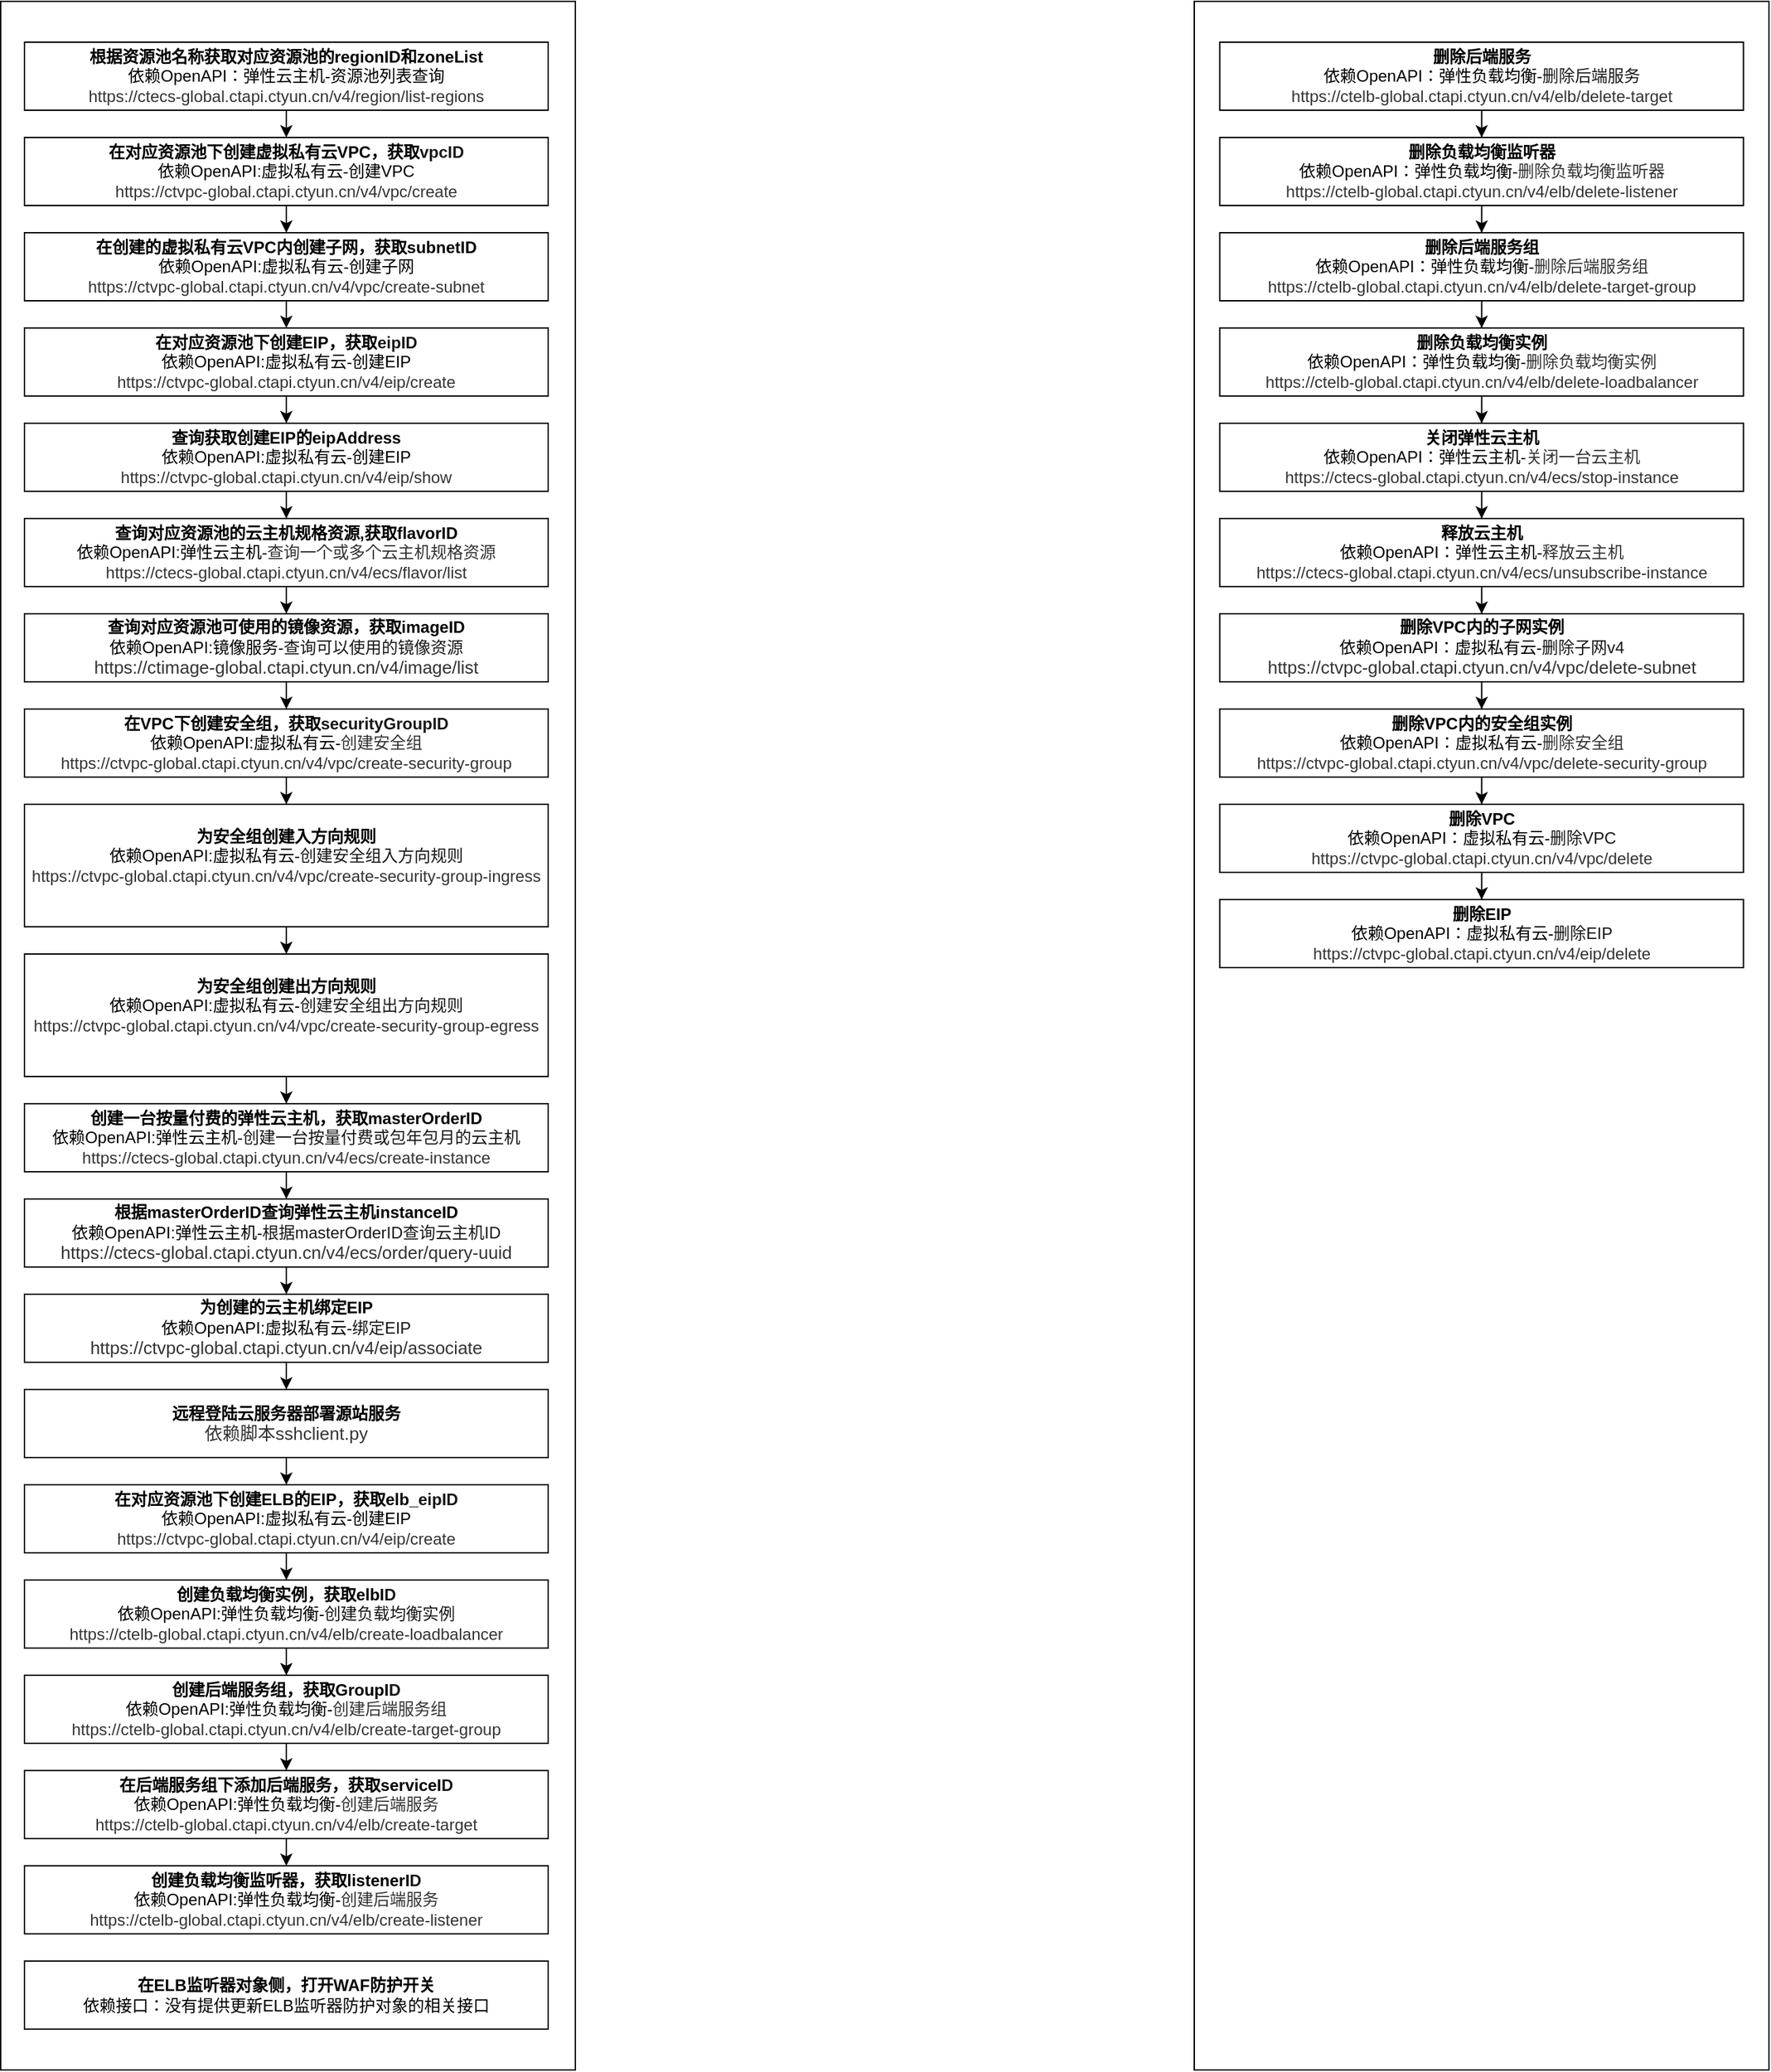 <mxfile version="24.7.7">
  <diagram name="第 1 页" id="8-FC0ekU5G2PwA24ZTK7">
    <mxGraphModel dx="1050" dy="557" grid="1" gridSize="10" guides="1" tooltips="1" connect="1" arrows="1" fold="1" page="1" pageScale="1" pageWidth="1920" pageHeight="1200" math="0" shadow="0">
      <root>
        <mxCell id="0" />
        <mxCell id="1" parent="0" />
        <mxCell id="kfRrEzEhlHXIg2XS9ukm-1" value="" style="rounded=0;whiteSpace=wrap;html=1;" vertex="1" parent="1">
          <mxGeometry x="7.5" y="10" width="422.5" height="1520" as="geometry" />
        </mxCell>
        <mxCell id="kfRrEzEhlHXIg2XS9ukm-17" style="edgeStyle=orthogonalEdgeStyle;rounded=0;orthogonalLoop=1;jettySize=auto;html=1;exitX=0.5;exitY=1;exitDx=0;exitDy=0;entryX=0.5;entryY=0;entryDx=0;entryDy=0;" edge="1" parent="1" source="kfRrEzEhlHXIg2XS9ukm-5" target="kfRrEzEhlHXIg2XS9ukm-6">
          <mxGeometry relative="1" as="geometry" />
        </mxCell>
        <mxCell id="kfRrEzEhlHXIg2XS9ukm-5" value="&lt;div&gt;&lt;b style=&quot;&quot;&gt;&lt;font style=&quot;font-size: 12px;&quot;&gt;&lt;br&gt;&lt;/font&gt;&lt;/b&gt;&lt;/div&gt;&lt;b style=&quot;&quot;&gt;&lt;font style=&quot;font-size: 12px;&quot;&gt;根据资源池名称获取对应资源池的regionID和zoneList&lt;/font&gt;&lt;/b&gt;&lt;div style=&quot;&quot;&gt;&lt;font style=&quot;font-size: 12px;&quot;&gt;依赖OpenAPI：弹性云主机-资源池列表查询&lt;/font&gt;&lt;/div&gt;&lt;div style=&quot;&quot;&gt;&lt;font style=&quot;font-size: 12px;&quot;&gt;&lt;span style=&quot;background-color: rgb(255, 255, 255); color: rgb(51, 51, 51); font-family: &amp;quot;microsoft yahei&amp;quot;, helvetia, &amp;quot;pingfang sc&amp;quot;, Arial, Tahoma; text-align: left;&quot;&gt;https://ctecs-global.ctapi.ctyun.cn/v4/region/list-regions&lt;/span&gt;&lt;/font&gt;&lt;/div&gt;&lt;div&gt;&lt;span style=&quot;background-color: initial; color: rgba(0, 0, 0, 0); font-family: monospace; font-size: 0px; text-align: start; text-wrap-mode: nowrap;&quot;&gt;%3CmxGraphModel%3E%3Croot%3E%3CmxCell%20id%3D%220%22%2F%3E%3CmxCell%20id%3D%221%22%20parent%3D%220%22%2F%3E%3CmxCell%20id%3D%222%22%20value%3D%22%E6%9F%A5%E8%AF%A2%E5%AF%B9%E5%BA%94%E8%B5%84%E6%BA%90%E6%B1%A0%E4%B8%8B%E4%BA%91%E4%B8%BB%E6%9C%BA%E8%A7%84%E6%A0%BC%E8%B5%84%E6%BA%90%22%20style%3D%22rounded%3D0%3BwhiteSpace%3Dwrap%3Bhtml%3D1%3B%22%20vertex%3D%221%22%20parent%3D%221%22%3E%3CmxGeometry%20x%3D%2232.5%22%20y%3D%22370%22%20width%3D%22185%22%20height%3D%2240%22%20as%3D%22geometry%22%2F%3E%3C%2FmxCell%3E%3C%2Froot%3E%3C%2FmxGraphModel%3E&lt;/span&gt;&lt;/div&gt;" style="rounded=0;whiteSpace=wrap;html=1;" vertex="1" parent="1">
          <mxGeometry x="25" y="40" width="385" height="50" as="geometry" />
        </mxCell>
        <mxCell id="kfRrEzEhlHXIg2XS9ukm-19" style="edgeStyle=orthogonalEdgeStyle;rounded=0;orthogonalLoop=1;jettySize=auto;html=1;exitX=0.5;exitY=1;exitDx=0;exitDy=0;entryX=0.5;entryY=0;entryDx=0;entryDy=0;" edge="1" parent="1" source="kfRrEzEhlHXIg2XS9ukm-6" target="kfRrEzEhlHXIg2XS9ukm-18">
          <mxGeometry relative="1" as="geometry" />
        </mxCell>
        <mxCell id="kfRrEzEhlHXIg2XS9ukm-6" value="&lt;b&gt;在对应资源池下创建虚拟私有云VPC，获取&lt;span style=&quot;color: rgb(24, 24, 24); font-family: &amp;quot;microsoft yahei&amp;quot;, helvetia, &amp;quot;pingfang sc&amp;quot;, Arial, Tahoma; text-align: start; background-color: rgb(255, 255, 255);&quot;&gt;vpcID&lt;/span&gt;&lt;/b&gt;&lt;div&gt;依赖OpenAPI:虚拟私有云-创建VPC&lt;/div&gt;&lt;div&gt;&lt;span style=&quot;color: rgb(51, 51, 51); font-family: &amp;quot;microsoft yahei&amp;quot;, helvetia, &amp;quot;pingfang sc&amp;quot;, Arial, Tahoma; text-align: left; background-color: rgb(255, 255, 255);&quot;&gt;https://ctvpc-global.ctapi.ctyun.cn/v4/vpc/create&lt;/span&gt;&lt;/div&gt;" style="rounded=0;whiteSpace=wrap;html=1;" vertex="1" parent="1">
          <mxGeometry x="25" y="110" width="385" height="50" as="geometry" />
        </mxCell>
        <mxCell id="kfRrEzEhlHXIg2XS9ukm-22" style="edgeStyle=orthogonalEdgeStyle;rounded=0;orthogonalLoop=1;jettySize=auto;html=1;exitX=0.5;exitY=1;exitDx=0;exitDy=0;entryX=0.5;entryY=0;entryDx=0;entryDy=0;" edge="1" parent="1" source="kfRrEzEhlHXIg2XS9ukm-18">
          <mxGeometry relative="1" as="geometry">
            <mxPoint x="217.5" y="250" as="targetPoint" />
          </mxGeometry>
        </mxCell>
        <mxCell id="kfRrEzEhlHXIg2XS9ukm-18" value="&lt;b&gt;在创建的虚拟私有云VPC内创建子网，获取subnetID&lt;/b&gt;&lt;br&gt;&lt;div&gt;依赖OpenAPI:虚拟私有云-创建子网&lt;/div&gt;&lt;div&gt;&lt;span style=&quot;color: rgb(51, 51, 51); font-family: &amp;quot;microsoft yahei&amp;quot;, helvetia, &amp;quot;pingfang sc&amp;quot;, Arial, Tahoma; text-align: left; background-color: rgb(255, 255, 255);&quot;&gt;https://ctvpc-global.ctapi.ctyun.cn&lt;/span&gt;&lt;span style=&quot;background-color: rgb(255, 255, 255); color: rgb(51, 51, 51); font-family: &amp;quot;microsoft yahei&amp;quot;, helvetia, &amp;quot;pingfang sc&amp;quot;, Arial, Tahoma; text-align: start;&quot;&gt;/v4/vpc/create-subnet&lt;/span&gt;&lt;/div&gt;" style="rounded=0;whiteSpace=wrap;html=1;" vertex="1" parent="1">
          <mxGeometry x="25" y="180" width="385" height="50" as="geometry" />
        </mxCell>
        <mxCell id="kfRrEzEhlHXIg2XS9ukm-49" value="" style="edgeStyle=orthogonalEdgeStyle;rounded=0;orthogonalLoop=1;jettySize=auto;html=1;" edge="1" parent="1" source="kfRrEzEhlHXIg2XS9ukm-39" target="kfRrEzEhlHXIg2XS9ukm-48">
          <mxGeometry relative="1" as="geometry" />
        </mxCell>
        <mxCell id="kfRrEzEhlHXIg2XS9ukm-39" value="&lt;b&gt;在VPC下创建安全组，获取&lt;span style=&quot;color: rgb(24, 24, 24); font-family: &amp;quot;microsoft yahei&amp;quot;, helvetia, &amp;quot;pingfang sc&amp;quot;, Arial, Tahoma; text-align: left; background-color: rgb(255, 255, 255);&quot;&gt;securityGroupID&lt;/span&gt;&lt;/b&gt;&lt;br&gt;&lt;div&gt;依赖OpenAPI:虚拟私有云-&lt;span style=&quot;background-color: rgb(255, 255, 255); color: rgb(51, 51, 51); font-family: &amp;quot;microsoft yahei&amp;quot;, helvetia, &amp;quot;pingfang sc&amp;quot;, Arial, Tahoma; text-align: start; text-wrap-mode: nowrap;&quot;&gt;&lt;font style=&quot;font-size: 12px;&quot;&gt;创建安全组&lt;/font&gt;&lt;/span&gt;&lt;/div&gt;&lt;div style=&quot;&quot;&gt;&lt;span style=&quot;background-color: rgb(255, 255, 255); color: rgb(51, 51, 51); font-family: &amp;quot;microsoft yahei&amp;quot;, helvetia, &amp;quot;pingfang sc&amp;quot;, Arial, Tahoma; text-align: left;&quot;&gt;&lt;font style=&quot;font-size: 12px;&quot;&gt;https://ctvpc-global.ctapi.ctyun.cn&lt;/font&gt;&lt;/span&gt;&lt;span style=&quot;background-color: rgb(255, 255, 255); color: rgb(51, 51, 51); font-family: &amp;quot;microsoft yahei&amp;quot;, helvetia, &amp;quot;pingfang sc&amp;quot;, Arial, Tahoma; text-align: left;&quot;&gt;&lt;font style=&quot;font-size: 12px;&quot;&gt;/v4/vpc/create-security-group&lt;/font&gt;&lt;/span&gt;&lt;span style=&quot;background-color: initial; text-wrap-mode: nowrap; color: rgba(0, 0, 0, 0); font-family: monospace; font-size: 0px; text-align: start;&quot;&gt;%3CmxGraphModel%3E%3Croot%3E%3CmxCell%20id%3D%220%22%2F%3E%3CmxCell%20id%3D%221%22%20parent%3D%220%22%2F%3E%3CmxCell%20id%3D%222%22%20value%3D%22%26lt%3Bb%26gt%3B%E5%9C%A8%E5%AF%B9%E5%BA%94%E8%B5%84%E6%BA%90%E6%B1%A0%E4%B8%8B%E5%88%9B%E5%BB%BAEIP%EF%BC%8C%E8%8E%B7%E5%8F%96%26lt%3B%2Fb%26gt%3B%26lt%3Bspan%20style%3D%26quot%3Bcolor%3A%20rgb(24%2C%2024%2C%2024)%3B%20font-family%3A%20%26amp%3Bquot%3Bmicrosoft%20yahei%26amp%3Bquot%3B%2C%20helvetia%2C%20%26amp%3Bquot%3Bpingfang%20sc%26amp%3Bquot%3B%2C%20Arial%2C%20Tahoma%3B%20text-align%3A%20start%3B%20background-color%3A%20rgb(255%2C%20255%2C%20255)%3B%26quot%3B%26gt%3B%26lt%3Bb%26gt%3BeipID%26lt%3B%2Fb%26gt%3B%26lt%3B%2Fspan%26gt%3B%26lt%3Bbr%26gt%3B%26lt%3Bdiv%26gt%3B%E4%BE%9D%E8%B5%96OpenAPI%3A%E8%99%9A%E6%8B%9F%E7%A7%81%E6%9C%89%E4%BA%91-%E5%88%9B%E5%BB%BAEIP%26lt%3B%2Fdiv%26gt%3B%26lt%3Bdiv%20style%3D%26quot%3B%26quot%3B%26gt%3B%26lt%3Bspan%20style%3D%26quot%3Bcolor%3A%20rgb(51%2C%2051%2C%2051)%3B%20font-family%3A%20%26amp%3Bquot%3Bmicrosoft%20yahei%26amp%3Bquot%3B%2C%20helvetia%2C%20%26amp%3Bquot%3Bpingfang%20sc%26amp%3Bquot%3B%2C%20Arial%2C%20Tahoma%3B%20text-align%3A%20left%3B%20background-color%3A%20rgb(255%2C%20255%2C%20255)%3B%26quot%3B%26gt%3Bhttps%3A%2F%2Fctvpc-global.ctapi.ctyun.cn%26lt%3B%2Fspan%26gt%3B%26lt%3Bspan%20style%3D%26quot%3Bbackground-color%3A%20rgb(255%2C%20255%2C%20255)%3B%20color%3A%20rgb(51%2C%2051%2C%2051)%3B%20font-family%3A%20%26amp%3Bquot%3Bmicrosoft%20yahei%26amp%3Bquot%3B%2C%20helvetia%2C%20%26amp%3Bquot%3Bpingfang%20sc%26amp%3Bquot%3B%2C%20Arial%2C%20Tahoma%3B%20text-align%3A%20start%3B%26quot%3B%26gt%3B%2F%26lt%3B%2Fspan%26gt%3B%26lt%3Bspan%20style%3D%26quot%3Bbackground-color%3A%20rgb(255%2C%20255%2C%20255)%3B%20color%3A%20rgb(51%2C%2051%2C%2051)%3B%20font-family%3A%20%26amp%3Bquot%3Bmicrosoft%20yahei%26amp%3Bquot%3B%2C%20helvetia%2C%20%26amp%3Bquot%3Bpingfang%20sc%26amp%3Bquot%3B%2C%20Arial%2C%20Tahoma%3B%20text-align%3A%20start%3B%26quot%3B%26gt%3Bv4%2Feip%2Fcreate%26lt%3B%2Fspan%26gt%3B%26lt%3B%2Fdiv%26gt%3B%22%20style%3D%22rounded%3D0%3BwhiteSpace%3Dwrap%3Bhtml%3D1%3B%22%20vertex%3D%221%22%20parent%3D%221%22%3E%3CmxGeometry%20x%3D%2231.25%22%20y%3D%22260%22%20width%3D%22372.5%22%20height%3D%2250%22%20as%3D%22geometry%22%2F%3E%3C%2FmxCell%3E%3C%2Froot%3E%3C%2FmxGraphModel%3E&lt;/span&gt;&lt;span style=&quot;background-color: initial; text-wrap-mode: nowrap; color: rgba(0, 0, 0, 0); font-family: monospace; font-size: 0px; text-align: start;&quot;&gt;%3CmxGraphModel%3E%3Croot%3E%3CmxCell%20id%3D%220%22%2F%3E%3CmxCell%20id%3D%221%22%20parent%3D%220%22%2F%3E%3CmxCell%20id%3D%222%22%20value%3D%22%26lt%3Bb%26gt%3B%E5%9C%A8%E5%AF%B9%E5%BA%94%E8%B5%84%E6%BA%90%E6%B1%A0%E4%B8%8B%E5%88%9B%E5%BB%BAEIP%EF%BC%8C%E8%8E%B7%E5%8F%96%26lt%3B%2Fb%26gt%3B%26lt%3Bspan%20style%3D%26quot%3Bcolor%3A%20rgb(24%2C%2024%2C%2024)%3B%20font-family%3A%20%26amp%3Bquot%3Bmicrosoft%20yahei%26amp%3Bquot%3B%2C%20helvetia%2C%20%26amp%3Bquot%3Bpingfang%20sc%26amp%3Bquot%3B%2C%20Arial%2C%20Tahoma%3B%20text-align%3A%20start%3B%20background-color%3A%20rgb(255%2C%20255%2C%20255)%3B%26quot%3B%26gt%3B%26lt%3Bb%26gt%3BeipID%26lt%3B%2Fb%26gt%3B%26lt%3B%2Fspan%26gt%3B%26lt%3Bbr%26gt%3B%26lt%3Bdiv%26gt%3B%E4%BE%9D%E8%B5%96OpenAPI%3A%E8%99%9A%E6%8B%9F%E7%A7%81%E6%9C%89%E4%BA%91-%E5%88%9B%E5%BB%BAEIP%26lt%3B%2Fdiv%26gt%3B%26lt%3Bdiv%20style%3D%26quot%3B%26quot%3B%26gt%3B%26lt%3Bspan%20style%3D%26quot%3Bcolor%3A%20rgb(51%2C%2051%2C%2051)%3B%20font-family%3A%20%26amp%3Bquot%3Bmicrosoft%20yahei%26amp%3Bquot%3B%2C%20helvetia%2C%20%26amp%3Bquot%3Bpingfang%20sc%26amp%3Bquot%3B%2C%20Arial%2C%20Tahoma%3B%20text-align%3A%20left%3B%20background-color%3A%20rgb(255%2C%20255%2C%20255)%3B%26quot%3B%26gt%3Bhttps%3A%2F%2Fctvpc-global.ctapi.ctyun.cn%26lt%3B%2Fspan%26gt%3B%26lt%3Bspan%20style%3D%26quot%3Bbackground-color%3A%20rgb(255%2C%20255%2C%20255)%3B%20color%3A%20rgb(51%2C%2051%2C%2051)%3B%20font-family%3A%20%26amp%3Bquot%3Bmicrosoft%20yahei%26amp%3Bquot%3B%2C%20helvetia%2C%20%26amp%3Bquot%3Bpingfang%20sc%26amp%3Bquot%3B%2C%20Arial%2C%20Tahoma%3B%20text-align%3A%20start%3B%26quot%3B%26gt%3B%2F%26lt%3B%2Fspan%26gt%3B%26lt%3Bspan%20style%3D%26quot%3Bbackground-color%3A%20rgb(255%2C%20255%2C%20255)%3B%20color%3A%20rgb(51%2C%2051%2C%2051)%3B%20font-family%3A%20%26amp%3Bquot%3Bmicrosoft%20yahei%26amp%3Bquot%3B%2C%20helvetia%2C%20%26amp%3Bquot%3Bpingfang%20sc%26amp%3Bquot%3B%2C%20Arial%2C%20Tahoma%3B%20text-align%3A%20start%3B%26quot%3B%26gt%3Bv4%2Feip%2Fcreate%26lt%3B%2Fspan%26gt%3B%26lt%3B%2Fdiv%26gt%3B%22%20style%3D%22rounded%3D0%3BwhiteSpace%3Dwrap%3Bhtml%3D1%3B%22%20vertex%3D%221%22%20parent%3D%221%22%3E%3CmxGeometry%20x%3D%2231.25%22%20y%3D%22260%22%20width%3D%22372.5%22%20height%3D%2250%22%20as%3D%22geometry%22%2F%3E%3C%2FmxCell%3E%3C%2Froot%3E%3C%2FmxGraphModel%3E&lt;/span&gt;&lt;/div&gt;" style="rounded=0;whiteSpace=wrap;html=1;" vertex="1" parent="1">
          <mxGeometry x="25" y="530" width="385" height="50" as="geometry" />
        </mxCell>
        <mxCell id="kfRrEzEhlHXIg2XS9ukm-42" value="" style="edgeStyle=orthogonalEdgeStyle;rounded=0;orthogonalLoop=1;jettySize=auto;html=1;" edge="1" parent="1" source="kfRrEzEhlHXIg2XS9ukm-40" target="kfRrEzEhlHXIg2XS9ukm-41">
          <mxGeometry relative="1" as="geometry" />
        </mxCell>
        <mxCell id="kfRrEzEhlHXIg2XS9ukm-40" value="&lt;b&gt;在对应资源池下创建EIP，获取&lt;/b&gt;&lt;span style=&quot;color: rgb(24, 24, 24); font-family: &amp;quot;microsoft yahei&amp;quot;, helvetia, &amp;quot;pingfang sc&amp;quot;, Arial, Tahoma; text-align: start; background-color: rgb(255, 255, 255);&quot;&gt;&lt;b&gt;eipID&lt;/b&gt;&lt;/span&gt;&lt;br&gt;&lt;div&gt;依赖OpenAPI:虚拟私有云-创建EIP&lt;/div&gt;&lt;div&gt;&lt;span style=&quot;color: rgb(51, 51, 51); font-family: &amp;quot;microsoft yahei&amp;quot;, helvetia, &amp;quot;pingfang sc&amp;quot;, Arial, Tahoma; text-align: left; background-color: rgb(255, 255, 255);&quot;&gt;https://ctvpc-global.ctapi.ctyun.cn&lt;/span&gt;&lt;span style=&quot;background-color: rgb(255, 255, 255); color: rgb(51, 51, 51); font-family: &amp;quot;microsoft yahei&amp;quot;, helvetia, &amp;quot;pingfang sc&amp;quot;, Arial, Tahoma; text-align: start;&quot;&gt;/&lt;/span&gt;&lt;span style=&quot;background-color: rgb(255, 255, 255); color: rgb(51, 51, 51); font-family: &amp;quot;microsoft yahei&amp;quot;, helvetia, &amp;quot;pingfang sc&amp;quot;, Arial, Tahoma; text-align: start;&quot;&gt;v4/eip/create&lt;/span&gt;&lt;/div&gt;" style="rounded=0;whiteSpace=wrap;html=1;" vertex="1" parent="1">
          <mxGeometry x="25" y="250" width="385" height="50" as="geometry" />
        </mxCell>
        <mxCell id="kfRrEzEhlHXIg2XS9ukm-44" value="" style="edgeStyle=orthogonalEdgeStyle;rounded=0;orthogonalLoop=1;jettySize=auto;html=1;" edge="1" parent="1" source="kfRrEzEhlHXIg2XS9ukm-41" target="kfRrEzEhlHXIg2XS9ukm-43">
          <mxGeometry relative="1" as="geometry" />
        </mxCell>
        <mxCell id="kfRrEzEhlHXIg2XS9ukm-41" value="&lt;b&gt;查询获取创建EIP的eipAddress&lt;/b&gt;&lt;br&gt;&lt;div&gt;依赖OpenAPI:虚拟私有云-创建EIP&lt;/div&gt;&lt;div&gt;&lt;span style=&quot;color: rgb(51, 51, 51); font-family: &amp;quot;microsoft yahei&amp;quot;, helvetia, &amp;quot;pingfang sc&amp;quot;, Arial, Tahoma; text-align: left; background-color: rgb(255, 255, 255);&quot;&gt;https://ctvpc-global.ctapi.ctyun.cn/v4/eip/show&lt;/span&gt;&lt;span style=&quot;color: rgba(0, 0, 0, 0); font-family: monospace; font-size: 0px; text-align: start; text-wrap-mode: nowrap; background-color: initial;&quot;&gt;%3CmxGraphModel%3E%3Croot%3E%3CmxCell%20id%3D%220%22%2F%3E%3CmxCell%20id%3D%221%22%20parent%3D%220%22%2F%3E%3CmxCell%20id%3D%222%22%20value%3D%22%26lt%3Bb%26gt%3B%E5%9C%A8%E5%AF%B9%E5%BA%94%E8%B5%84%E6%BA%90%E6%B1%A0%E4%B8%8B%E5%88%9B%E5%BB%BAEIP%EF%BC%8C%E8%8E%B7%E5%8F%96%26lt%3B%2Fb%26gt%3B%26lt%3Bspan%20style%3D%26quot%3Bcolor%3A%20rgb(24%2C%2024%2C%2024)%3B%20font-family%3A%20%26amp%3Bquot%3Bmicrosoft%20yahei%26amp%3Bquot%3B%2C%20helvetia%2C%20%26amp%3Bquot%3Bpingfang%20sc%26amp%3Bquot%3B%2C%20Arial%2C%20Tahoma%3B%20text-align%3A%20start%3B%20background-color%3A%20rgb(255%2C%20255%2C%20255)%3B%26quot%3B%26gt%3B%26lt%3Bb%26gt%3BeipID%26lt%3B%2Fb%26gt%3B%26lt%3B%2Fspan%26gt%3B%26lt%3Bbr%26gt%3B%26lt%3Bdiv%26gt%3B%E4%BE%9D%E8%B5%96OpenAPI%3A%E8%99%9A%E6%8B%9F%E7%A7%81%E6%9C%89%E4%BA%91-%E5%88%9B%E5%BB%BAEIP%26lt%3B%2Fdiv%26gt%3B%26lt%3Bdiv%20style%3D%26quot%3B%26quot%3B%26gt%3B%26lt%3Bspan%20style%3D%26quot%3Bcolor%3A%20rgb(51%2C%2051%2C%2051)%3B%20font-family%3A%20%26amp%3Bquot%3Bmicrosoft%20yahei%26amp%3Bquot%3B%2C%20helvetia%2C%20%26amp%3Bquot%3Bpingfang%20sc%26amp%3Bquot%3B%2C%20Arial%2C%20Tahoma%3B%20text-align%3A%20left%3B%20background-color%3A%20rgb(255%2C%20255%2C%20255)%3B%26quot%3B%26gt%3Bhttps%3A%2F%2Fctvpc-global.ctapi.ctyun.cn%26lt%3B%2Fspan%26gt%3B%26lt%3Bspan%20style%3D%26quot%3Bbackground-color%3A%20rgb(255%2C%20255%2C%20255)%3B%20color%3A%20rgb(51%2C%2051%2C%2051)%3B%20font-family%3A%20%26amp%3Bquot%3Bmicrosoft%20yahei%26amp%3Bquot%3B%2C%20helvetia%2C%20%26amp%3Bquot%3Bpingfang%20sc%26amp%3Bquot%3B%2C%20Arial%2C%20Tahoma%3B%20text-align%3A%20start%3B%26quot%3B%26gt%3B%2F%26lt%3B%2Fspan%26gt%3B%26lt%3Bspan%20style%3D%26quot%3Bbackground-color%3A%20rgb(255%2C%20255%2C%20255)%3B%20color%3A%20rgb(51%2C%2051%2C%2051)%3B%20font-family%3A%20%26amp%3Bquot%3Bmicrosoft%20yahei%26amp%3Bquot%3B%2C%20helvetia%2C%20%26amp%3Bquot%3Bpingfang%20sc%26amp%3Bquot%3B%2C%20Arial%2C%20Tahoma%3B%20text-align%3A%20start%3B%26quot%3B%26gt%3Bv4%2Feip%2Fcreate%26lt%3B%2Fspan%26gt%3B%26lt%3B%2Fdiv%26gt%3B%22%20style%3D%22rounded%3D0%3BwhiteSpace%3Dwrap%3Bhtml%3D1%3B%22%20vertex%3D%221%22%20parent%3D%221%22%3E%3CmxGeometry%20x%3D%2231.25%22%20y%3D%22260%22%20width%3D%22372.5%22%20height%3D%2250%22%20as%3D%22geometry%22%2F%3E%3C%2FmxCell%3E%3C%2Froot%3E%3C%2FmxGraphModel%3E&lt;/span&gt;&lt;span style=&quot;background-color: initial; color: rgba(0, 0, 0, 0); font-family: monospace; font-size: 0px; text-align: start; text-wrap-mode: nowrap;&quot;&gt;%3CmxGraphModel%3E%3Croot%3E%3CmxCell%20id%3D%220%22%2F%3E%3CmxCell%20id%3D%221%22%20parent%3D%220%22%2F%3E%3CmxCell%20id%3D%222%22%20value%3D%22%26lt%3Bb%26gt%3B%E5%9C%A8%E5%AF%B9%E5%BA%94%E8%B5%84%E6%BA%90%E6%B1%A0%E4%B8%8B%E5%88%9B%E5%BB%BAEIP%EF%BC%8C%E8%8E%B7%E5%8F%96%26lt%3B%2Fb%26gt%3B%26lt%3Bspan%20style%3D%26quot%3Bcolor%3A%20rgb(24%2C%2024%2C%2024)%3B%20font-family%3A%20%26amp%3Bquot%3Bmicrosoft%20yahei%26amp%3Bquot%3B%2C%20helvetia%2C%20%26amp%3Bquot%3Bpingfang%20sc%26amp%3Bquot%3B%2C%20Arial%2C%20Tahoma%3B%20text-align%3A%20start%3B%20background-color%3A%20rgb(255%2C%20255%2C%20255)%3B%26quot%3B%26gt%3B%26lt%3Bb%26gt%3BeipID%26lt%3B%2Fb%26gt%3B%26lt%3B%2Fspan%26gt%3B%26lt%3Bbr%26gt%3B%26lt%3Bdiv%26gt%3B%E4%BE%9D%E8%B5%96OpenAPI%3A%E8%99%9A%E6%8B%9F%E7%A7%81%E6%9C%89%E4%BA%91-%E5%88%9B%E5%BB%BAEIP%26lt%3B%2Fdiv%26gt%3B%26lt%3Bdiv%20style%3D%26quot%3B%26quot%3B%26gt%3B%26lt%3Bspan%20style%3D%26quot%3Bcolor%3A%20rgb(51%2C%2051%2C%2051)%3B%20font-family%3A%20%26amp%3Bquot%3Bmicrosoft%20yahei%26amp%3Bquot%3B%2C%20helvetia%2C%20%26amp%3Bquot%3Bpingfang%20sc%26amp%3Bquot%3B%2C%20Arial%2C%20Tahoma%3B%20text-align%3A%20left%3B%20background-color%3A%20rgb(255%2C%20255%2C%20255)%3B%26quot%3B%26gt%3Bhttps%3A%2F%2Fctvpc-global.ctapi.ctyun.cn%26lt%3B%2Fspan%26gt%3B%26lt%3Bspan%20style%3D%26quot%3Bbackground-color%3A%20rgb(255%2C%20255%2C%20255)%3B%20color%3A%20rgb(51%2C%2051%2C%2051)%3B%20font-family%3A%20%26amp%3Bquot%3Bmicrosoft%20yahei%26amp%3Bquot%3B%2C%20helvetia%2C%20%26amp%3Bquot%3Bpingfang%20sc%26amp%3Bquot%3B%2C%20Arial%2C%20Tahoma%3B%20text-align%3A%20start%3B%26quot%3B%26gt%3B%2F%26lt%3B%2Fspan%26gt%3B%26lt%3Bspan%20style%3D%26quot%3Bbackground-color%3A%20rgb(255%2C%20255%2C%20255)%3B%20color%3A%20rgb(51%2C%2051%2C%2051)%3B%20font-family%3A%20%26amp%3Bquot%3Bmicrosoft%20yahei%26amp%3Bquot%3B%2C%20helvetia%2C%20%26amp%3Bquot%3Bpingfang%20sc%26amp%3Bquot%3B%2C%20Arial%2C%20Tahoma%3B%20text-align%3A%20start%3B%26quot%3B%26gt%3Bv4%2Feip%2Fcreate%26lt%3B%2Fspan%26gt%3B%26lt%3B%2Fdiv%26gt%3B%22%20style%3D%22rounded%3D0%3BwhiteSpace%3Dwrap%3Bhtml%3D1%3B%22%20vertex%3D%221%22%20parent%3D%221%22%3E%3CmxGeometry%20x%3D%2231.25%22%20y%3D%22260%22%20width%3D%22372.5%22%20height%3D%2250%22%20as%3D%22geometry%22%2F%3E%3C%2FmxCell%3E%3C%2Froot%3E%3C%2FmxGraphModel%3E&lt;/span&gt;&lt;/div&gt;" style="rounded=0;whiteSpace=wrap;html=1;" vertex="1" parent="1">
          <mxGeometry x="25" y="320" width="385" height="50" as="geometry" />
        </mxCell>
        <mxCell id="kfRrEzEhlHXIg2XS9ukm-46" value="" style="edgeStyle=orthogonalEdgeStyle;rounded=0;orthogonalLoop=1;jettySize=auto;html=1;" edge="1" parent="1" source="kfRrEzEhlHXIg2XS9ukm-43" target="kfRrEzEhlHXIg2XS9ukm-45">
          <mxGeometry relative="1" as="geometry" />
        </mxCell>
        <mxCell id="kfRrEzEhlHXIg2XS9ukm-43" value="&lt;b&gt;查询对应资源池的云主机规格资源,获取flavorID&lt;/b&gt;&lt;br&gt;&lt;div&gt;依赖OpenAPI:弹性云主机-&lt;span style=&quot;background-color: rgb(255, 255, 255); color: rgb(51, 51, 51); font-family: &amp;quot;microsoft yahei&amp;quot;, helvetia, &amp;quot;pingfang sc&amp;quot;, Arial, Tahoma; text-align: start; text-wrap-mode: nowrap;&quot;&gt;查询一个或多个云主机规格资源&lt;/span&gt;&lt;/div&gt;&lt;div&gt;&lt;span style=&quot;color: rgb(51, 51, 51); font-family: &amp;quot;microsoft yahei&amp;quot;, helvetia, &amp;quot;pingfang sc&amp;quot;, Arial, Tahoma; text-align: left; background-color: rgb(255, 255, 255);&quot;&gt;https://ctecs-global.ctapi.ctyun.cn/v4/ecs/flavor/list&lt;/span&gt;&lt;span style=&quot;color: rgba(0, 0, 0, 0); font-family: monospace; font-size: 0px; text-align: start; text-wrap-mode: nowrap; background-color: initial;&quot;&gt;%3CmxGraphModel%3E%3Croot%3E%3CmxCell%20id%3D%220%22%2F%3E%3CmxCell%20id%3D%221%22%20parent%3D%220%22%2F%3E%3CmxCell%20id%3D%222%22%20value%3D%22%26lt%3Bb%26gt%3B%E5%9C%A8%E5%AF%B9%E5%BA%94%E8%B5%84%E6%BA%90%E6%B1%A0%E4%B8%8B%E5%88%9B%E5%BB%BAEIP%EF%BC%8C%E8%8E%B7%E5%8F%96%26lt%3B%2Fb%26gt%3B%26lt%3Bspan%20style%3D%26quot%3Bcolor%3A%20rgb(24%2C%2024%2C%2024)%3B%20font-family%3A%20%26amp%3Bquot%3Bmicrosoft%20yahei%26amp%3Bquot%3B%2C%20helvetia%2C%20%26amp%3Bquot%3Bpingfang%20sc%26amp%3Bquot%3B%2C%20Arial%2C%20Tahoma%3B%20text-align%3A%20start%3B%20background-color%3A%20rgb(255%2C%20255%2C%20255)%3B%26quot%3B%26gt%3B%26lt%3Bb%26gt%3BeipID%26lt%3B%2Fb%26gt%3B%26lt%3B%2Fspan%26gt%3B%26lt%3Bbr%26gt%3B%26lt%3Bdiv%26gt%3B%E4%BE%9D%E8%B5%96OpenAPI%3A%E8%99%9A%E6%8B%9F%E7%A7%81%E6%9C%89%E4%BA%91-%E5%88%9B%E5%BB%BAEIP%26lt%3B%2Fdiv%26gt%3B%26lt%3Bdiv%20style%3D%26quot%3B%26quot%3B%26gt%3B%26lt%3Bspan%20style%3D%26quot%3Bcolor%3A%20rgb(51%2C%2051%2C%2051)%3B%20font-family%3A%20%26amp%3Bquot%3Bmicrosoft%20yahei%26amp%3Bquot%3B%2C%20helvetia%2C%20%26amp%3Bquot%3Bpingfang%20sc%26amp%3Bquot%3B%2C%20Arial%2C%20Tahoma%3B%20text-align%3A%20left%3B%20background-color%3A%20rgb(255%2C%20255%2C%20255)%3B%26quot%3B%26gt%3Bhttps%3A%2F%2Fctvpc-global.ctapi.ctyun.cn%26lt%3B%2Fspan%26gt%3B%26lt%3Bspan%20style%3D%26quot%3Bbackground-color%3A%20rgb(255%2C%20255%2C%20255)%3B%20color%3A%20rgb(51%2C%2051%2C%2051)%3B%20font-family%3A%20%26amp%3Bquot%3Bmicrosoft%20yahei%26amp%3Bquot%3B%2C%20helvetia%2C%20%26amp%3Bquot%3Bpingfang%20sc%26amp%3Bquot%3B%2C%20Arial%2C%20Tahoma%3B%20text-align%3A%20start%3B%26quot%3B%26gt%3B%2F%26lt%3B%2Fspan%26gt%3B%26lt%3Bspan%20style%3D%26quot%3Bbackground-color%3A%20rgb(255%2C%20255%2C%20255)%3B%20color%3A%20rgb(51%2C%2051%2C%2051)%3B%20font-family%3A%20%26amp%3Bquot%3Bmicrosoft%20yahei%26amp%3Bquot%3B%2C%20helvetia%2C%20%26amp%3Bquot%3Bpingfang%20sc%26amp%3Bquot%3B%2C%20Arial%2C%20Tahoma%3B%20text-align%3A%20start%3B%26quot%3B%26gt%3Bv4%2Feip%2Fcreate%26lt%3B%2Fspan%26gt%3B%26lt%3B%2Fdiv%26gt%3B%22%20style%3D%22rounded%3D0%3BwhiteSpace%3Dwrap%3Bhtml%3D1%3B%22%20vertex%3D%221%22%20parent%3D%221%22%3E%3CmxGeometry%20x%3D%2231.25%22%20y%3D%22260%22%20width%3D%22372.5%22%20height%3D%2250%22%20as%3D%22geometry%22%2F%3E%3C%2FmxCell%3E%3C%2Froot%3E%3C%2FmxGraphModel%3E&lt;/span&gt;&lt;span style=&quot;background-color: initial; color: rgba(0, 0, 0, 0); font-family: monospace; font-size: 0px; text-align: start; text-wrap-mode: nowrap;&quot;&gt;%3CmxGraphModel%3E%3Croot%3E%3CmxCell%20id%3D%220%22%2F%3E%3CmxCell%20id%3D%221%22%20parent%3D%220%22%2F%3E%3CmxCell%20id%3D%222%22%20value%3D%22%26lt%3Bb%26gt%3B%E5%9C%A8%E5%AF%B9%E5%BA%94%E8%B5%84%E6%BA%90%E6%B1%A0%E4%B8%8B%E5%88%9B%E5%BB%BAEIP%EF%BC%8C%E8%8E%B7%E5%8F%96%26lt%3B%2Fb%26gt%3B%26lt%3Bspan%20style%3D%26quot%3Bcolor%3A%20rgb(24%2C%2024%2C%2024)%3B%20font-family%3A%20%26amp%3Bquot%3Bmicrosoft%20yahei%26amp%3Bquot%3B%2C%20helvetia%2C%20%26amp%3Bquot%3Bpingfang%20sc%26amp%3Bquot%3B%2C%20Arial%2C%20Tahoma%3B%20text-align%3A%20start%3B%20background-color%3A%20rgb(255%2C%20255%2C%20255)%3B%26quot%3B%26gt%3B%26lt%3Bb%26gt%3BeipID%26lt%3B%2Fb%26gt%3B%26lt%3B%2Fspan%26gt%3B%26lt%3Bbr%26gt%3B%26lt%3Bdiv%26gt%3B%E4%BE%9D%E8%B5%96OpenAPI%3A%E8%99%9A%E6%8B%9F%E7%A7%81%E6%9C%89%E4%BA%91-%E5%88%9B%E5%BB%BAEIP%26lt%3B%2Fdiv%26gt%3B%26lt%3Bdiv%20style%3D%26quot%3B%26quot%3B%26gt%3B%26lt%3Bspan%20style%3D%26quot%3Bcolor%3A%20rgb(51%2C%2051%2C%2051)%3B%20font-family%3A%20%26amp%3Bquot%3Bmicrosoft%20yahei%26amp%3Bquot%3B%2C%20helvetia%2C%20%26amp%3Bquot%3Bpingfang%20sc%26amp%3Bquot%3B%2C%20Arial%2C%20Tahoma%3B%20text-align%3A%20left%3B%20background-color%3A%20rgb(255%2C%20255%2C%20255)%3B%26quot%3B%26gt%3Bhttps%3A%2F%2Fctvpc-global.ctapi.ctyun.cn%26lt%3B%2Fspan%26gt%3B%26lt%3Bspan%20style%3D%26quot%3Bbackground-color%3A%20rgb(255%2C%20255%2C%20255)%3B%20color%3A%20rgb(51%2C%2051%2C%2051)%3B%20font-family%3A%20%26amp%3Bquot%3Bmicrosoft%20yahei%26amp%3Bquot%3B%2C%20helvetia%2C%20%26amp%3Bquot%3Bpingfang%20sc%26amp%3Bquot%3B%2C%20Arial%2C%20Tahoma%3B%20text-align%3A%20start%3B%26quot%3B%26gt%3B%2F%26lt%3B%2Fspan%26gt%3B%26lt%3Bspan%20style%3D%26quot%3Bbackground-color%3A%20rgb(255%2C%20255%2C%20255)%3B%20color%3A%20rgb(51%2C%2051%2C%2051)%3B%20font-family%3A%20%26amp%3Bquot%3Bmicrosoft%20yahei%26amp%3Bquot%3B%2C%20helvetia%2C%20%26amp%3Bquot%3Bpingfang%20sc%26amp%3Bquot%3B%2C%20Arial%2C%20Tahoma%3B%20text-align%3A%20start%3B%26quot%3B%26gt%3Bv4%2Feip%2Fcreate%26lt%3B%2Fspan%26gt%3B%26lt%3B%2Fdiv%26gt%3B%22%20style%3D%22rounded%3D0%3BwhiteSpace%3Dwrap%3Bhtml%3D1%3B%22%20vertex%3D%221%22%20parent%3D%221%22%3E%3CmxGeometry%20x%3D%2231.25%22%20y%3D%22260%22%20width%3D%22372.5%22%20height%3D%2250%22%20as%3D%22geometry%22%2F%3E%3C%2FmxCell%3E%3C%2Froot%3E%3C%2FmxGraphModel%3E&lt;/span&gt;&lt;/div&gt;" style="rounded=0;whiteSpace=wrap;html=1;" vertex="1" parent="1">
          <mxGeometry x="25" y="390" width="385" height="50" as="geometry" />
        </mxCell>
        <mxCell id="kfRrEzEhlHXIg2XS9ukm-47" value="" style="edgeStyle=orthogonalEdgeStyle;rounded=0;orthogonalLoop=1;jettySize=auto;html=1;" edge="1" parent="1" source="kfRrEzEhlHXIg2XS9ukm-45" target="kfRrEzEhlHXIg2XS9ukm-39">
          <mxGeometry relative="1" as="geometry" />
        </mxCell>
        <mxCell id="kfRrEzEhlHXIg2XS9ukm-45" value="&lt;b&gt;查询对应资源池可使用的镜像资源，获取imageID&lt;/b&gt;&lt;br&gt;&lt;div&gt;依赖OpenAPI:镜像服务-&lt;span style=&quot;background-color: rgb(255, 255, 255); color: rgb(24, 24, 24); font-family: &amp;quot;microsoft yahei&amp;quot;, helvetia, &amp;quot;pingfang sc&amp;quot;, Arial, Tahoma; text-align: start;&quot;&gt;查询可以使用的镜像资源&lt;/span&gt;&lt;/div&gt;&lt;div&gt;&lt;span style=&quot;background-color: rgb(255, 255, 255); color: rgb(51, 51, 51); font-family: &amp;quot;microsoft yahei&amp;quot;, helvetia, &amp;quot;pingfang sc&amp;quot;, Arial, Tahoma; text-align: left;&quot;&gt;&lt;font style=&quot;font-size: 13px;&quot;&gt;https://ctimage-global.ctapi.ctyun.cn/v4/image/list&lt;/font&gt;&lt;/span&gt;&lt;span style=&quot;background-color: initial; text-wrap-mode: nowrap; color: rgba(0, 0, 0, 0); font-family: monospace; font-size: 0px; text-align: start;&quot;&gt;%3CmxGraphModel%3E%3Croot%3E%3CmxCell%20id%3D%220%22%2F%3E%3CmxCell%20id%3D%221%22%20parent%3D%220%22%2F%3E%3CmxCell%20id%3D%222%22%20value%3D%22%26lt%3Bb%26gt%3B%E5%9C%A8%E5%AF%B9%E5%BA%94%E8%B5%84%E6%BA%90%E6%B1%A0%E4%B8%8B%E5%88%9B%E5%BB%BAEIP%EF%BC%8C%E8%8E%B7%E5%8F%96%26lt%3B%2Fb%26gt%3B%26lt%3Bspan%20style%3D%26quot%3Bcolor%3A%20rgb(24%2C%2024%2C%2024)%3B%20font-family%3A%20%26amp%3Bquot%3Bmicrosoft%20yahei%26amp%3Bquot%3B%2C%20helvetia%2C%20%26amp%3Bquot%3Bpingfang%20sc%26amp%3Bquot%3B%2C%20Arial%2C%20Tahoma%3B%20text-align%3A%20start%3B%20background-color%3A%20rgb(255%2C%20255%2C%20255)%3B%26quot%3B%26gt%3B%26lt%3Bb%26gt%3BeipID%26lt%3B%2Fb%26gt%3B%26lt%3B%2Fspan%26gt%3B%26lt%3Bbr%26gt%3B%26lt%3Bdiv%26gt%3B%E4%BE%9D%E8%B5%96OpenAPI%3A%E8%99%9A%E6%8B%9F%E7%A7%81%E6%9C%89%E4%BA%91-%E5%88%9B%E5%BB%BAEIP%26lt%3B%2Fdiv%26gt%3B%26lt%3Bdiv%20style%3D%26quot%3B%26quot%3B%26gt%3B%26lt%3Bspan%20style%3D%26quot%3Bcolor%3A%20rgb(51%2C%2051%2C%2051)%3B%20font-family%3A%20%26amp%3Bquot%3Bmicrosoft%20yahei%26amp%3Bquot%3B%2C%20helvetia%2C%20%26amp%3Bquot%3Bpingfang%20sc%26amp%3Bquot%3B%2C%20Arial%2C%20Tahoma%3B%20text-align%3A%20left%3B%20background-color%3A%20rgb(255%2C%20255%2C%20255)%3B%26quot%3B%26gt%3Bhttps%3A%2F%2Fctvpc-global.ctapi.ctyun.cn%26lt%3B%2Fspan%26gt%3B%26lt%3Bspan%20style%3D%26quot%3Bbackground-color%3A%20rgb(255%2C%20255%2C%20255)%3B%20color%3A%20rgb(51%2C%2051%2C%2051)%3B%20font-family%3A%20%26amp%3Bquot%3Bmicrosoft%20yahei%26amp%3Bquot%3B%2C%20helvetia%2C%20%26amp%3Bquot%3Bpingfang%20sc%26amp%3Bquot%3B%2C%20Arial%2C%20Tahoma%3B%20text-align%3A%20start%3B%26quot%3B%26gt%3B%2F%26lt%3B%2Fspan%26gt%3B%26lt%3Bspan%20style%3D%26quot%3Bbackground-color%3A%20rgb(255%2C%20255%2C%20255)%3B%20color%3A%20rgb(51%2C%2051%2C%2051)%3B%20font-family%3A%20%26amp%3Bquot%3Bmicrosoft%20yahei%26amp%3Bquot%3B%2C%20helvetia%2C%20%26amp%3Bquot%3Bpingfang%20sc%26amp%3Bquot%3B%2C%20Arial%2C%20Tahoma%3B%20text-align%3A%20start%3B%26quot%3B%26gt%3Bv4%2Feip%2Fcreate%26lt%3B%2Fspan%26gt%3B%26lt%3B%2Fdiv%26gt%3B%22%20style%3D%22rounded%3D0%3BwhiteSpace%3Dwrap%3Bhtml%3D1%3B%22%20vertex%3D%221%22%20parent%3D%221%22%3E%3CmxGeometry%20x%3D%2231.25%22%20y%3D%22260%22%20width%3D%22372.5%22%20height%3D%2250%22%20as%3D%22geometry%22%2F%3E%3C%2FmxCell%3E%3C%2Froot%3E%3C%2FmxGraphModel%3E&lt;/span&gt;&lt;span style=&quot;background-color: initial; text-wrap-mode: nowrap; color: rgba(0, 0, 0, 0); font-family: monospace; font-size: 0px; text-align: start;&quot;&gt;%3CmxGraphModel%3E%3Croot%3E%3CmxCell%20id%3D%220%22%2F%3E%3CmxCell%20id%3D%221%22%20parent%3D%220%22%2F%3E%3CmxCell%20id%3D%222%22%20value%3D%22%26lt%3Bb%26gt%3B%E5%9C%A8%E5%AF%B9%E5%BA%94%E8%B5%84%E6%BA%90%E6%B1%A0%E4%B8%8B%E5%88%9B%E5%BB%BAEIP%EF%BC%8C%E8%8E%B7%E5%8F%96%26lt%3B%2Fb%26gt%3B%26lt%3Bspan%20style%3D%26quot%3Bcolor%3A%20rgb(24%2C%2024%2C%2024)%3B%20font-family%3A%20%26amp%3Bquot%3Bmicrosoft%20yahei%26amp%3Bquot%3B%2C%20helvetia%2C%20%26amp%3Bquot%3Bpingfang%20sc%26amp%3Bquot%3B%2C%20Arial%2C%20Tahoma%3B%20text-align%3A%20start%3B%20background-color%3A%20rgb(255%2C%20255%2C%20255)%3B%26quot%3B%26gt%3B%26lt%3Bb%26gt%3BeipID%26lt%3B%2Fb%26gt%3B%26lt%3B%2Fspan%26gt%3B%26lt%3Bbr%26gt%3B%26lt%3Bdiv%26gt%3B%E4%BE%9D%E8%B5%96OpenAPI%3A%E8%99%9A%E6%8B%9F%E7%A7%81%E6%9C%89%E4%BA%91-%E5%88%9B%E5%BB%BAEIP%26lt%3B%2Fdiv%26gt%3B%26lt%3Bdiv%20style%3D%26quot%3B%26quot%3B%26gt%3B%26lt%3Bspan%20style%3D%26quot%3Bcolor%3A%20rgb(51%2C%2051%2C%2051)%3B%20font-family%3A%20%26amp%3Bquot%3Bmicrosoft%20yahei%26amp%3Bquot%3B%2C%20helvetia%2C%20%26amp%3Bquot%3Bpingfang%20sc%26amp%3Bquot%3B%2C%20Arial%2C%20Tahoma%3B%20text-align%3A%20left%3B%20background-color%3A%20rgb(255%2C%20255%2C%20255)%3B%26quot%3B%26gt%3Bhttps%3A%2F%2Fctvpc-global.ctapi.ctyun.cn%26lt%3B%2Fspan%26gt%3B%26lt%3Bspan%20style%3D%26quot%3Bbackground-color%3A%20rgb(255%2C%20255%2C%20255)%3B%20color%3A%20rgb(51%2C%2051%2C%2051)%3B%20font-family%3A%20%26amp%3Bquot%3Bmicrosoft%20yahei%26amp%3Bquot%3B%2C%20helvetia%2C%20%26amp%3Bquot%3Bpingfang%20sc%26amp%3Bquot%3B%2C%20Arial%2C%20Tahoma%3B%20text-align%3A%20start%3B%26quot%3B%26gt%3B%2F%26lt%3B%2Fspan%26gt%3B%26lt%3Bspan%20style%3D%26quot%3Bbackground-color%3A%20rgb(255%2C%20255%2C%20255)%3B%20color%3A%20rgb(51%2C%2051%2C%2051)%3B%20font-family%3A%20%26amp%3Bquot%3Bmicrosoft%20yahei%26amp%3Bquot%3B%2C%20helvetia%2C%20%26amp%3Bquot%3Bpingfang%20sc%26amp%3Bquot%3B%2C%20Arial%2C%20Tahoma%3B%20text-align%3A%20start%3B%26quot%3B%26gt%3Bv4%2Feip%2Fcreate%26lt%3B%2Fspan%26gt%3B%26lt%3B%2Fdiv%26gt%3B%22%20style%3D%22rounded%3D0%3BwhiteSpace%3Dwrap%3Bhtml%3D1%3B%22%20vertex%3D%221%22%20parent%3D%221%22%3E%3CmxGeometry%20x%3D%2231.25%22%20y%3D%22260%22%20width%3D%22372.5%22%20height%3D%2250%22%20as%3D%22geometry%22%2F%3E%3C%2FmxCell%3E%3C%2Froot%3E%3C%2FmxGraphModel%3E&lt;/span&gt;&lt;/div&gt;" style="rounded=0;whiteSpace=wrap;html=1;" vertex="1" parent="1">
          <mxGeometry x="25" y="460" width="385" height="50" as="geometry" />
        </mxCell>
        <mxCell id="kfRrEzEhlHXIg2XS9ukm-52" value="" style="edgeStyle=orthogonalEdgeStyle;rounded=0;orthogonalLoop=1;jettySize=auto;html=1;" edge="1" parent="1" source="kfRrEzEhlHXIg2XS9ukm-48" target="kfRrEzEhlHXIg2XS9ukm-50">
          <mxGeometry relative="1" as="geometry" />
        </mxCell>
        <mxCell id="kfRrEzEhlHXIg2XS9ukm-48" value="&lt;b&gt;为安全组创建入方向规则&lt;/b&gt;&lt;br&gt;&lt;div&gt;依赖OpenAPI:虚拟私有云-&lt;span style=&quot;background-color: rgb(255, 255, 255); color: rgb(24, 24, 24); font-family: &amp;quot;microsoft yahei&amp;quot;, helvetia, &amp;quot;pingfang sc&amp;quot;, Arial, Tahoma; text-align: start;&quot;&gt;创建安全组入方向规则&lt;/span&gt;&lt;/div&gt;&lt;div style=&quot;&quot;&gt;&lt;span style=&quot;background-color: rgb(255, 255, 255); color: rgb(51, 51, 51); font-family: &amp;quot;microsoft yahei&amp;quot;, helvetia, &amp;quot;pingfang sc&amp;quot;, Arial, Tahoma; text-align: left;&quot;&gt;&lt;font style=&quot;font-size: 12px;&quot;&gt;https://ctvpc-global.ctapi.ctyun.cn&lt;/font&gt;&lt;/span&gt;&lt;span style=&quot;background-color: rgb(255, 255, 255); color: rgb(51, 51, 51); font-family: &amp;quot;microsoft yahei&amp;quot;, helvetia, &amp;quot;pingfang sc&amp;quot;, Arial, Tahoma; text-align: start;&quot;&gt;/v4/vpc/create-security-group-ingress&lt;/span&gt;&lt;/div&gt;&lt;div style=&quot;box-sizing: border-box; font-family: &amp;quot;microsoft yahei&amp;quot;, helvetia, &amp;quot;pingfang sc&amp;quot;, Arial, Tahoma; margin: 0px; padding: 0px; -webkit-tap-highlight-color: rgba(0, 0, 0, 0); color: rgb(51, 51, 51); font-size: 14px; text-align: start; background-color: rgb(255, 255, 255);&quot; class=&quot;document-title-box&quot;&gt;&lt;/div&gt;&lt;div style=&quot;&quot;&gt;&lt;span style=&quot;background-color: initial; text-wrap-mode: nowrap; color: rgba(0, 0, 0, 0); font-family: monospace; font-size: 0px; text-align: start;&quot;&gt;%3CmxGraphModel%3E%3Croot%3E%3CmxCell%20id%3D%220%22%2F%3E%3CmxCell%20id%3D%221%22%20parent%3D%220%22%2F%3E%3CmxCell%20id%3D%222%22%20value%3D%22%26lt%3Bb%26gt%3B%E5%9C%A8%E5%AF%B9%E5%BA%94%E8%B5%84%E6%BA%90%E6%B1%A0%E4%B8%8B%E5%88%9B%E5%BB%BAEIP%EF%BC%8C%E8%8E%B7%E5%8F%96%26lt%3B%2Fb%26gt%3B%26lt%3Bspan%20style%3D%26quot%3Bcolor%3A%20rgb(24%2C%2024%2C%2024)%3B%20font-family%3A%20%26amp%3Bquot%3Bmicrosoft%20yahei%26amp%3Bquot%3B%2C%20helvetia%2C%20%26amp%3Bquot%3Bpingfang%20sc%26amp%3Bquot%3B%2C%20Arial%2C%20Tahoma%3B%20text-align%3A%20start%3B%20background-color%3A%20rgb(255%2C%20255%2C%20255)%3B%26quot%3B%26gt%3B%26lt%3Bb%26gt%3BeipID%26lt%3B%2Fb%26gt%3B%26lt%3B%2Fspan%26gt%3B%26lt%3Bbr%26gt%3B%26lt%3Bdiv%26gt%3B%E4%BE%9D%E8%B5%96OpenAPI%3A%E8%99%9A%E6%8B%9F%E7%A7%81%E6%9C%89%E4%BA%91-%E5%88%9B%E5%BB%BAEIP%26lt%3B%2Fdiv%26gt%3B%26lt%3Bdiv%20style%3D%26quot%3B%26quot%3B%26gt%3B%26lt%3Bspan%20style%3D%26quot%3Bcolor%3A%20rgb(51%2C%2051%2C%2051)%3B%20font-family%3A%20%26amp%3Bquot%3Bmicrosoft%20yahei%26amp%3Bquot%3B%2C%20helvetia%2C%20%26amp%3Bquot%3Bpingfang%20sc%26amp%3Bquot%3B%2C%20Arial%2C%20Tahoma%3B%20text-align%3A%20left%3B%20background-color%3A%20rgb(255%2C%20255%2C%20255)%3B%26quot%3B%26gt%3Bhttps%3A%2F%2Fctvpc-global.ctapi.ctyun.cn%26lt%3B%2Fspan%26gt%3B%26lt%3Bspan%20style%3D%26quot%3Bbackground-color%3A%20rgb(255%2C%20255%2C%20255)%3B%20color%3A%20rgb(51%2C%2051%2C%2051)%3B%20font-family%3A%20%26amp%3Bquot%3Bmicrosoft%20yahei%26amp%3Bquot%3B%2C%20helvetia%2C%20%26amp%3Bquot%3Bpingfang%20sc%26amp%3Bquot%3B%2C%20Arial%2C%20Tahoma%3B%20text-align%3A%20start%3B%26quot%3B%26gt%3B%2F%26lt%3B%2Fspan%26gt%3B%26lt%3Bspan%20style%3D%26quot%3Bbackground-color%3A%20rgb(255%2C%20255%2C%20255)%3B%20color%3A%20rgb(51%2C%2051%2C%2051)%3B%20font-family%3A%20%26amp%3Bquot%3Bmicrosoft%20yahei%26amp%3Bquot%3B%2C%20helvetia%2C%20%26amp%3Bquot%3Bpingfang%20sc%26amp%3Bquot%3B%2C%20Arial%2C%20Tahoma%3B%20text-align%3A%20start%3B%26quot%3B%26gt%3Bv4%2Feip%2Fcreate%26lt%3B%2Fspan%26gt%3B%26lt%3B%2Fdiv%26gt%3B%22%20style%3D%22rounded%3D0%3BwhiteSpace%3Dwrap%3Bhtml%3D1%3B%22%20vertex%3D%221%22%20parent%3D%221%22%3E%3CmxGeometry%20x%3D%2231.25%22%20y%3D%22260%22%20width%3D%22372.5%22%20height%3D%2250%22%20as%3D%22geometry%22%2F%3E%3C%2FmxCell%3E%3C%2Froot%3E%3C%2FmxGraphModel%3E&lt;/span&gt;&lt;span style=&quot;background-color: initial; text-wrap-mode: nowrap; color: rgba(0, 0, 0, 0); font-family: monospace; font-size: 0px; text-align: start;&quot;&gt;%3CmxGraphModel%3E%3Croot%3E%3CmxCell%20id%3D%220%22%2F%3E%3CmxCell%20id%3D%221%22%20parent%3D%220%22%2F%3E%3CmxCell%20id%3D%222%22%20value%3D%22%26lt%3Bb%26gt%3B%E5%9C%A8%E5%AF%B9%E5%BA%94%E8%B5%84%E6%BA%90%E6%B1%A0%E4%B8%8B%E5%88%9B%E5%BB%BAEIP%EF%BC%8C%E8%8E%B7%E5%8F%96%26lt%3B%2Fb%26gt%3B%26lt%3Bspan%20style%3D%26quot%3Bcolor%3A%20rgb(24%2C%2024%2C%2024)%3B%20font-family%3A%20%26amp%3Bquot%3Bmicrosoft%20yahei%26amp%3Bquot%3B%2C%20helvetia%2C%20%26amp%3Bquot%3Bpingfang%20sc%26amp%3Bquot%3B%2C%20Arial%2C%20Tahoma%3B%20text-align%3A%20start%3B%20background-color%3A%20rgb(255%2C%20255%2C%20255)%3B%26quot%3B%26gt%3B%26lt%3Bb%26gt%3BeipID%26lt%3B%2Fb%26gt%3B%26lt%3B%2Fspan%26gt%3B%26lt%3Bbr%26gt%3B%26lt%3Bdiv%26gt%3B%E4%BE%9D%E8%B5%96OpenAPI%3A%E8%99%9A%E6%8B%9F%E7%A7%81%E6%9C%89%E4%BA%91-%E5%88%9B%E5%BB%BAEIP%26lt%3B%2Fdiv%26gt%3B%26lt%3Bdiv%20style%3D%26quot%3B%26quot%3B%26gt%3B%26lt%3Bspan%20style%3D%26quot%3Bcolor%3A%20rgb(51%2C%2051%2C%2051)%3B%20font-family%3A%20%26amp%3Bquot%3Bmicrosoft%20yahei%26amp%3Bquot%3B%2C%20helvetia%2C%20%26amp%3Bquot%3Bpingfang%20sc%26amp%3Bquot%3B%2C%20Arial%2C%20Tahoma%3B%20text-align%3A%20left%3B%20background-color%3A%20rgb(255%2C%20255%2C%20255)%3B%26quot%3B%26gt%3Bhttps%3A%2F%2Fctvpc-global.ctapi.ctyun.cn%26lt%3B%2Fspan%26gt%3B%26lt%3Bspan%20style%3D%26quot%3Bbackground-color%3A%20rgb(255%2C%20255%2C%20255)%3B%20color%3A%20rgb(51%2C%2051%2C%2051)%3B%20font-family%3A%20%26amp%3Bquot%3Bmicrosoft%20yahei%26amp%3Bquot%3B%2C%20helvetia%2C%20%26amp%3Bquot%3Bpingfang%20sc%26amp%3Bquot%3B%2C%20Arial%2C%20Tahoma%3B%20text-align%3A%20start%3B%26quot%3B%26gt%3B%2F%26lt%3B%2Fspan%26gt%3B%26lt%3Bspan%20style%3D%26quot%3Bbackground-color%3A%20rgb(255%2C%20255%2C%20255)%3B%20color%3A%20rgb(51%2C%2051%2C%2051)%3B%20font-family%3A%20%26amp%3Bquot%3Bmicrosoft%20yahei%26amp%3Bquot%3B%2C%20helvetia%2C%20%26amp%3Bquot%3Bpingfang%20sc%26amp%3Bquot%3B%2C%20Arial%2C%20Tahoma%3B%20text-align%3A%20start%3B%26quot%3B%26gt%3Bv4%2Feip%2Fcreate%26lt%3B%2Fspan%26gt%3B%26lt%3B%2Fdiv%26gt%3B%22%20style%3D%22rounded%3D0%3BwhiteSpace%3Dwrap%3Bhtml%3D1%3B%22%20vertex%3D%221%22%20parent%3D%221%22%3E%3CmxGeometry%20x%3D%2231.25%22%20y%3D%22260%22%20width%3D%22372.5%22%20height%3D%2250%22%20as%3D%22geometry%22%2F%3E%3C%2FmxCell%3E%3C%2Froot%3E%3C%2FmxGraphModel%3E&lt;/span&gt;&lt;/div&gt;" style="rounded=0;whiteSpace=wrap;html=1;" vertex="1" parent="1">
          <mxGeometry x="25" y="600" width="385" height="90" as="geometry" />
        </mxCell>
        <mxCell id="kfRrEzEhlHXIg2XS9ukm-53" value="" style="edgeStyle=orthogonalEdgeStyle;rounded=0;orthogonalLoop=1;jettySize=auto;html=1;" edge="1" parent="1" source="kfRrEzEhlHXIg2XS9ukm-50" target="kfRrEzEhlHXIg2XS9ukm-51">
          <mxGeometry relative="1" as="geometry" />
        </mxCell>
        <mxCell id="kfRrEzEhlHXIg2XS9ukm-50" value="&lt;b&gt;为安全组创建出方向规则&lt;/b&gt;&lt;br&gt;&lt;div&gt;依赖OpenAPI:虚拟私有云-&lt;span style=&quot;background-color: rgb(255, 255, 255); color: rgb(24, 24, 24); font-family: &amp;quot;microsoft yahei&amp;quot;, helvetia, &amp;quot;pingfang sc&amp;quot;, Arial, Tahoma; text-align: start;&quot;&gt;创建安全组出方向规则&lt;/span&gt;&lt;/div&gt;&lt;div style=&quot;&quot;&gt;&lt;span style=&quot;background-color: rgb(255, 255, 255); color: rgb(51, 51, 51); font-family: &amp;quot;microsoft yahei&amp;quot;, helvetia, &amp;quot;pingfang sc&amp;quot;, Arial, Tahoma; text-align: left;&quot;&gt;&lt;font style=&quot;font-size: 12px;&quot;&gt;https://ctvpc-global.ctapi.ctyun.cn&lt;/font&gt;&lt;/span&gt;&lt;span style=&quot;background-color: rgb(255, 255, 255); color: rgb(51, 51, 51); font-family: &amp;quot;microsoft yahei&amp;quot;, helvetia, &amp;quot;pingfang sc&amp;quot;, Arial, Tahoma; text-align: start;&quot;&gt;/v4/vpc/create-security-group-egress&lt;/span&gt;&lt;/div&gt;&lt;div style=&quot;box-sizing: border-box; font-family: &amp;quot;microsoft yahei&amp;quot;, helvetia, &amp;quot;pingfang sc&amp;quot;, Arial, Tahoma; margin: 0px; padding: 0px; -webkit-tap-highlight-color: rgba(0, 0, 0, 0); color: rgb(51, 51, 51); font-size: 14px; text-align: start; background-color: rgb(255, 255, 255);&quot; class=&quot;document-title-box&quot;&gt;&lt;/div&gt;&lt;div style=&quot;&quot;&gt;&lt;span style=&quot;background-color: initial; text-wrap-mode: nowrap; color: rgba(0, 0, 0, 0); font-family: monospace; font-size: 0px; text-align: start;&quot;&gt;%3CmxGraphModel%3E%3Croot%3E%3CmxCell%20id%3D%220%22%2F%3E%3CmxCell%20id%3D%221%22%20parent%3D%220%22%2F%3E%3CmxCell%20id%3D%222%22%20value%3D%22%26lt%3Bb%26gt%3B%E5%9C%A8%E5%AF%B9%E5%BA%94%E8%B5%84%E6%BA%90%E6%B1%A0%E4%B8%8B%E5%88%9B%E5%BB%BAEIP%EF%BC%8C%E8%8E%B7%E5%8F%96%26lt%3B%2Fb%26gt%3B%26lt%3Bspan%20style%3D%26quot%3Bcolor%3A%20rgb(24%2C%2024%2C%2024)%3B%20font-family%3A%20%26amp%3Bquot%3Bmicrosoft%20yahei%26amp%3Bquot%3B%2C%20helvetia%2C%20%26amp%3Bquot%3Bpingfang%20sc%26amp%3Bquot%3B%2C%20Arial%2C%20Tahoma%3B%20text-align%3A%20start%3B%20background-color%3A%20rgb(255%2C%20255%2C%20255)%3B%26quot%3B%26gt%3B%26lt%3Bb%26gt%3BeipID%26lt%3B%2Fb%26gt%3B%26lt%3B%2Fspan%26gt%3B%26lt%3Bbr%26gt%3B%26lt%3Bdiv%26gt%3B%E4%BE%9D%E8%B5%96OpenAPI%3A%E8%99%9A%E6%8B%9F%E7%A7%81%E6%9C%89%E4%BA%91-%E5%88%9B%E5%BB%BAEIP%26lt%3B%2Fdiv%26gt%3B%26lt%3Bdiv%20style%3D%26quot%3B%26quot%3B%26gt%3B%26lt%3Bspan%20style%3D%26quot%3Bcolor%3A%20rgb(51%2C%2051%2C%2051)%3B%20font-family%3A%20%26amp%3Bquot%3Bmicrosoft%20yahei%26amp%3Bquot%3B%2C%20helvetia%2C%20%26amp%3Bquot%3Bpingfang%20sc%26amp%3Bquot%3B%2C%20Arial%2C%20Tahoma%3B%20text-align%3A%20left%3B%20background-color%3A%20rgb(255%2C%20255%2C%20255)%3B%26quot%3B%26gt%3Bhttps%3A%2F%2Fctvpc-global.ctapi.ctyun.cn%26lt%3B%2Fspan%26gt%3B%26lt%3Bspan%20style%3D%26quot%3Bbackground-color%3A%20rgb(255%2C%20255%2C%20255)%3B%20color%3A%20rgb(51%2C%2051%2C%2051)%3B%20font-family%3A%20%26amp%3Bquot%3Bmicrosoft%20yahei%26amp%3Bquot%3B%2C%20helvetia%2C%20%26amp%3Bquot%3Bpingfang%20sc%26amp%3Bquot%3B%2C%20Arial%2C%20Tahoma%3B%20text-align%3A%20start%3B%26quot%3B%26gt%3B%2F%26lt%3B%2Fspan%26gt%3B%26lt%3Bspan%20style%3D%26quot%3Bbackground-color%3A%20rgb(255%2C%20255%2C%20255)%3B%20color%3A%20rgb(51%2C%2051%2C%2051)%3B%20font-family%3A%20%26amp%3Bquot%3Bmicrosoft%20yahei%26amp%3Bquot%3B%2C%20helvetia%2C%20%26amp%3Bquot%3Bpingfang%20sc%26amp%3Bquot%3B%2C%20Arial%2C%20Tahoma%3B%20text-align%3A%20start%3B%26quot%3B%26gt%3Bv4%2Feip%2Fcreate%26lt%3B%2Fspan%26gt%3B%26lt%3B%2Fdiv%26gt%3B%22%20style%3D%22rounded%3D0%3BwhiteSpace%3Dwrap%3Bhtml%3D1%3B%22%20vertex%3D%221%22%20parent%3D%221%22%3E%3CmxGeometry%20x%3D%2231.25%22%20y%3D%22260%22%20width%3D%22372.5%22%20height%3D%2250%22%20as%3D%22geometry%22%2F%3E%3C%2FmxCell%3E%3C%2Froot%3E%3C%2FmxGraphModel%3E&lt;/span&gt;&lt;span style=&quot;background-color: initial; text-wrap-mode: nowrap; color: rgba(0, 0, 0, 0); font-family: monospace; font-size: 0px; text-align: start;&quot;&gt;%3CmxGraphModel%3E%3Croot%3E%3CmxCell%20id%3D%220%22%2F%3E%3CmxCell%20id%3D%221%22%20parent%3D%220%22%2F%3E%3CmxCell%20id%3D%222%22%20value%3D%22%26lt%3Bb%26gt%3B%E5%9C%A8%E5%AF%B9%E5%BA%94%E8%B5%84%E6%BA%90%E6%B1%A0%E4%B8%8B%E5%88%9B%E5%BB%BAEIP%EF%BC%8C%E8%8E%B7%E5%8F%96%26lt%3B%2Fb%26gt%3B%26lt%3Bspan%20style%3D%26quot%3Bcolor%3A%20rgb(24%2C%2024%2C%2024)%3B%20font-family%3A%20%26amp%3Bquot%3Bmicrosoft%20yahei%26amp%3Bquot%3B%2C%20helvetia%2C%20%26amp%3Bquot%3Bpingfang%20sc%26amp%3Bquot%3B%2C%20Arial%2C%20Tahoma%3B%20text-align%3A%20start%3B%20background-color%3A%20rgb(255%2C%20255%2C%20255)%3B%26quot%3B%26gt%3B%26lt%3Bb%26gt%3BeipID%26lt%3B%2Fb%26gt%3B%26lt%3B%2Fspan%26gt%3B%26lt%3Bbr%26gt%3B%26lt%3Bdiv%26gt%3B%E4%BE%9D%E8%B5%96OpenAPI%3A%E8%99%9A%E6%8B%9F%E7%A7%81%E6%9C%89%E4%BA%91-%E5%88%9B%E5%BB%BAEIP%26lt%3B%2Fdiv%26gt%3B%26lt%3Bdiv%20style%3D%26quot%3B%26quot%3B%26gt%3B%26lt%3Bspan%20style%3D%26quot%3Bcolor%3A%20rgb(51%2C%2051%2C%2051)%3B%20font-family%3A%20%26amp%3Bquot%3Bmicrosoft%20yahei%26amp%3Bquot%3B%2C%20helvetia%2C%20%26amp%3Bquot%3Bpingfang%20sc%26amp%3Bquot%3B%2C%20Arial%2C%20Tahoma%3B%20text-align%3A%20left%3B%20background-color%3A%20rgb(255%2C%20255%2C%20255)%3B%26quot%3B%26gt%3Bhttps%3A%2F%2Fctvpc-global.ctapi.ctyun.cn%26lt%3B%2Fspan%26gt%3B%26lt%3Bspan%20style%3D%26quot%3Bbackground-color%3A%20rgb(255%2C%20255%2C%20255)%3B%20color%3A%20rgb(51%2C%2051%2C%2051)%3B%20font-family%3A%20%26amp%3Bquot%3Bmicrosoft%20yahei%26amp%3Bquot%3B%2C%20helvetia%2C%20%26amp%3Bquot%3Bpingfang%20sc%26amp%3Bquot%3B%2C%20Arial%2C%20Tahoma%3B%20text-align%3A%20start%3B%26quot%3B%26gt%3B%2F%26lt%3B%2Fspan%26gt%3B%26lt%3Bspan%20style%3D%26quot%3Bbackground-color%3A%20rgb(255%2C%20255%2C%20255)%3B%20color%3A%20rgb(51%2C%2051%2C%2051)%3B%20font-family%3A%20%26amp%3Bquot%3Bmicrosoft%20yahei%26amp%3Bquot%3B%2C%20helvetia%2C%20%26amp%3Bquot%3Bpingfang%20sc%26amp%3Bquot%3B%2C%20Arial%2C%20Tahoma%3B%20text-align%3A%20start%3B%26quot%3B%26gt%3Bv4%2Feip%2Fcreate%26lt%3B%2Fspan%26gt%3B%26lt%3B%2Fdiv%26gt%3B%22%20style%3D%22rounded%3D0%3BwhiteSpace%3Dwrap%3Bhtml%3D1%3B%22%20vertex%3D%221%22%20parent%3D%221%22%3E%3CmxGeometry%20x%3D%2231.25%22%20y%3D%22260%22%20width%3D%22372.5%22%20height%3D%2250%22%20as%3D%22geometry%22%2F%3E%3C%2FmxCell%3E%3C%2Froot%3E%3C%2FmxGraphModel%3E&lt;/span&gt;&lt;/div&gt;" style="rounded=0;whiteSpace=wrap;html=1;" vertex="1" parent="1">
          <mxGeometry x="25" y="710" width="385" height="90" as="geometry" />
        </mxCell>
        <mxCell id="kfRrEzEhlHXIg2XS9ukm-55" value="" style="edgeStyle=orthogonalEdgeStyle;rounded=0;orthogonalLoop=1;jettySize=auto;html=1;" edge="1" parent="1" source="kfRrEzEhlHXIg2XS9ukm-51" target="kfRrEzEhlHXIg2XS9ukm-54">
          <mxGeometry relative="1" as="geometry" />
        </mxCell>
        <mxCell id="kfRrEzEhlHXIg2XS9ukm-51" value="&lt;b&gt;创建一台按量付费的弹性云主机，获取masterOrderID&lt;/b&gt;&lt;br&gt;&lt;div&gt;依赖OpenAPI:弹性云主机-&lt;span style=&quot;background-color: rgb(255, 255, 255); color: rgb(24, 24, 24); font-family: &amp;quot;microsoft yahei&amp;quot;, helvetia, &amp;quot;pingfang sc&amp;quot;, Arial, Tahoma; text-align: left;&quot;&gt;创建一台按量付费或包年包月的云主机&lt;/span&gt;&lt;/div&gt;&lt;div style=&quot;&quot;&gt;&lt;span style=&quot;background-color: rgb(255, 255, 255); color: rgb(51, 51, 51); font-family: &amp;quot;microsoft yahei&amp;quot;, helvetia, &amp;quot;pingfang sc&amp;quot;, Arial, Tahoma; text-align: left;&quot;&gt;&lt;font style=&quot;font-size: 12px;&quot;&gt;https://ctecs-global.ctapi.ctyun.cn&lt;/font&gt;&lt;/span&gt;&lt;span style=&quot;background-color: rgb(255, 255, 255); color: rgb(51, 51, 51); font-family: &amp;quot;microsoft yahei&amp;quot;, helvetia, &amp;quot;pingfang sc&amp;quot;, Arial, Tahoma; text-align: left;&quot;&gt;&lt;font style=&quot;font-size: 12px;&quot;&gt;/v4/ecs/create-instance&lt;/font&gt;&lt;/span&gt;&lt;span style=&quot;background-color: initial; text-wrap-mode: nowrap; color: rgba(0, 0, 0, 0); font-family: monospace; font-size: 0px; text-align: start;&quot;&gt;%3CmxGraphModel%3E%3Croot%3E%3CmxCell%20id%3D%220%22%2F%3E%3CmxCell%20id%3D%221%22%20parent%3D%220%22%2F%3E%3CmxCell%20id%3D%222%22%20value%3D%22%26lt%3Bb%26gt%3B%E5%9C%A8%E5%AF%B9%E5%BA%94%E8%B5%84%E6%BA%90%E6%B1%A0%E4%B8%8B%E5%88%9B%E5%BB%BAEIP%EF%BC%8C%E8%8E%B7%E5%8F%96%26lt%3B%2Fb%26gt%3B%26lt%3Bspan%20style%3D%26quot%3Bcolor%3A%20rgb(24%2C%2024%2C%2024)%3B%20font-family%3A%20%26amp%3Bquot%3Bmicrosoft%20yahei%26amp%3Bquot%3B%2C%20helvetia%2C%20%26amp%3Bquot%3Bpingfang%20sc%26amp%3Bquot%3B%2C%20Arial%2C%20Tahoma%3B%20text-align%3A%20start%3B%20background-color%3A%20rgb(255%2C%20255%2C%20255)%3B%26quot%3B%26gt%3B%26lt%3Bb%26gt%3BeipID%26lt%3B%2Fb%26gt%3B%26lt%3B%2Fspan%26gt%3B%26lt%3Bbr%26gt%3B%26lt%3Bdiv%26gt%3B%E4%BE%9D%E8%B5%96OpenAPI%3A%E8%99%9A%E6%8B%9F%E7%A7%81%E6%9C%89%E4%BA%91-%E5%88%9B%E5%BB%BAEIP%26lt%3B%2Fdiv%26gt%3B%26lt%3Bdiv%20style%3D%26quot%3B%26quot%3B%26gt%3B%26lt%3Bspan%20style%3D%26quot%3Bcolor%3A%20rgb(51%2C%2051%2C%2051)%3B%20font-family%3A%20%26amp%3Bquot%3Bmicrosoft%20yahei%26amp%3Bquot%3B%2C%20helvetia%2C%20%26amp%3Bquot%3Bpingfang%20sc%26amp%3Bquot%3B%2C%20Arial%2C%20Tahoma%3B%20text-align%3A%20left%3B%20background-color%3A%20rgb(255%2C%20255%2C%20255)%3B%26quot%3B%26gt%3Bhttps%3A%2F%2Fctvpc-global.ctapi.ctyun.cn%26lt%3B%2Fspan%26gt%3B%26lt%3Bspan%20style%3D%26quot%3Bbackground-color%3A%20rgb(255%2C%20255%2C%20255)%3B%20color%3A%20rgb(51%2C%2051%2C%2051)%3B%20font-family%3A%20%26amp%3Bquot%3Bmicrosoft%20yahei%26amp%3Bquot%3B%2C%20helvetia%2C%20%26amp%3Bquot%3Bpingfang%20sc%26amp%3Bquot%3B%2C%20Arial%2C%20Tahoma%3B%20text-align%3A%20start%3B%26quot%3B%26gt%3B%2F%26lt%3B%2Fspan%26gt%3B%26lt%3Bspan%20style%3D%26quot%3Bbackground-color%3A%20rgb(255%2C%20255%2C%20255)%3B%20color%3A%20rgb(51%2C%2051%2C%2051)%3B%20font-family%3A%20%26amp%3Bquot%3Bmicrosoft%20yahei%26amp%3Bquot%3B%2C%20helvetia%2C%20%26amp%3Bquot%3Bpingfang%20sc%26amp%3Bquot%3B%2C%20Arial%2C%20Tahoma%3B%20text-align%3A%20start%3B%26quot%3B%26gt%3Bv4%2Feip%2Fcreate%26lt%3B%2Fspan%26gt%3B%26lt%3B%2Fdiv%26gt%3B%22%20style%3D%22rounded%3D0%3BwhiteSpace%3Dwrap%3Bhtml%3D1%3B%22%20vertex%3D%221%22%20parent%3D%221%22%3E%3CmxGeometry%20x%3D%2231.25%22%20y%3D%22260%22%20width%3D%22372.5%22%20height%3D%2250%22%20as%3D%22geometry%22%2F%3E%3C%2FmxCell%3E%3C%2Froot%3E%3C%2FmxGraphModel%3E&lt;/span&gt;&lt;span style=&quot;background-color: initial; text-wrap-mode: nowrap; color: rgba(0, 0, 0, 0); font-family: monospace; font-size: 0px; text-align: start;&quot;&gt;%3CmxGraphModel%3E%3Croot%3E%3CmxCell%20id%3D%220%22%2F%3E%3CmxCell%20id%3D%221%22%20parent%3D%220%22%2F%3E%3CmxCell%20id%3D%222%22%20value%3D%22%26lt%3Bb%26gt%3B%E5%9C%A8%E5%AF%B9%E5%BA%94%E8%B5%84%E6%BA%90%E6%B1%A0%E4%B8%8B%E5%88%9B%E5%BB%BAEIP%EF%BC%8C%E8%8E%B7%E5%8F%96%26lt%3B%2Fb%26gt%3B%26lt%3Bspan%20style%3D%26quot%3Bcolor%3A%20rgb(24%2C%2024%2C%2024)%3B%20font-family%3A%20%26amp%3Bquot%3Bmicrosoft%20yahei%26amp%3Bquot%3B%2C%20helvetia%2C%20%26amp%3Bquot%3Bpingfang%20sc%26amp%3Bquot%3B%2C%20Arial%2C%20Tahoma%3B%20text-align%3A%20start%3B%20background-color%3A%20rgb(255%2C%20255%2C%20255)%3B%26quot%3B%26gt%3B%26lt%3Bb%26gt%3BeipID%26lt%3B%2Fb%26gt%3B%26lt%3B%2Fspan%26gt%3B%26lt%3Bbr%26gt%3B%26lt%3Bdiv%26gt%3B%E4%BE%9D%E8%B5%96OpenAPI%3A%E8%99%9A%E6%8B%9F%E7%A7%81%E6%9C%89%E4%BA%91-%E5%88%9B%E5%BB%BAEIP%26lt%3B%2Fdiv%26gt%3B%26lt%3Bdiv%20style%3D%26quot%3B%26quot%3B%26gt%3B%26lt%3Bspan%20style%3D%26quot%3Bcolor%3A%20rgb(51%2C%2051%2C%2051)%3B%20font-family%3A%20%26amp%3Bquot%3Bmicrosoft%20yahei%26amp%3Bquot%3B%2C%20helvetia%2C%20%26amp%3Bquot%3Bpingfang%20sc%26amp%3Bquot%3B%2C%20Arial%2C%20Tahoma%3B%20text-align%3A%20left%3B%20background-color%3A%20rgb(255%2C%20255%2C%20255)%3B%26quot%3B%26gt%3Bhttps%3A%2F%2Fctvpc-global.ctapi.ctyun.cn%26lt%3B%2Fspan%26gt%3B%26lt%3Bspan%20style%3D%26quot%3Bbackground-color%3A%20rgb(255%2C%20255%2C%20255)%3B%20color%3A%20rgb(51%2C%2051%2C%2051)%3B%20font-family%3A%20%26amp%3Bquot%3Bmicrosoft%20yahei%26amp%3Bquot%3B%2C%20helvetia%2C%20%26amp%3Bquot%3Bpingfang%20sc%26amp%3Bquot%3B%2C%20Arial%2C%20Tahoma%3B%20text-align%3A%20start%3B%26quot%3B%26gt%3B%2F%26lt%3B%2Fspan%26gt%3B%26lt%3Bspan%20style%3D%26quot%3Bbackground-color%3A%20rgb(255%2C%20255%2C%20255)%3B%20color%3A%20rgb(51%2C%2051%2C%2051)%3B%20font-family%3A%20%26amp%3Bquot%3Bmicrosoft%20yahei%26amp%3Bquot%3B%2C%20helvetia%2C%20%26amp%3Bquot%3Bpingfang%20sc%26amp%3Bquot%3B%2C%20Arial%2C%20Tahoma%3B%20text-align%3A%20start%3B%26quot%3B%26gt%3Bv4%2Feip%2Fcreate%26lt%3B%2Fspan%26gt%3B%26lt%3B%2Fdiv%26gt%3B%22%20style%3D%22rounded%3D0%3BwhiteSpace%3Dwrap%3Bhtml%3D1%3B%22%20vertex%3D%221%22%20parent%3D%221%22%3E%3CmxGeometry%20x%3D%2231.25%22%20y%3D%22260%22%20width%3D%22372.5%22%20height%3D%2250%22%20as%3D%22geometry%22%2F%3E%3C%2FmxCell%3E%3C%2Froot%3E%3C%2FmxGraphModel%3E&lt;/span&gt;&lt;/div&gt;" style="rounded=0;whiteSpace=wrap;html=1;" vertex="1" parent="1">
          <mxGeometry x="25" y="820" width="385" height="50" as="geometry" />
        </mxCell>
        <mxCell id="kfRrEzEhlHXIg2XS9ukm-57" value="" style="edgeStyle=orthogonalEdgeStyle;rounded=0;orthogonalLoop=1;jettySize=auto;html=1;" edge="1" parent="1" source="kfRrEzEhlHXIg2XS9ukm-54" target="kfRrEzEhlHXIg2XS9ukm-56">
          <mxGeometry relative="1" as="geometry" />
        </mxCell>
        <mxCell id="kfRrEzEhlHXIg2XS9ukm-54" value="&lt;b&gt;根据masterOrderID查询弹性云主机instanceID&lt;/b&gt;&lt;br&gt;&lt;div&gt;依赖OpenAPI:弹性云主机-&lt;span style=&quot;background-color: rgb(255, 255, 255); color: rgb(24, 24, 24); font-family: &amp;quot;microsoft yahei&amp;quot;, helvetia, &amp;quot;pingfang sc&amp;quot;, Arial, Tahoma; text-align: left;&quot;&gt;根据masterOrderID查询云主机ID&lt;/span&gt;&lt;/div&gt;&lt;div style=&quot;&quot;&gt;&lt;span style=&quot;background-color: initial; text-wrap-mode: nowrap; color: rgba(0, 0, 0, 0); font-family: monospace; font-size: 0px; text-align: start;&quot;&gt;%3CmxGraphModel%3E%3Croot%3E%3CmxCell%20id%3D%220%22%2F%3E%3CmxCell%20id%3D%221%22%20parent%3D%220%22%2F%3E%3CmxCell%20id%3D%222%22%20value%3D%22%26lt%3Bb%26gt%3B%E5%9C%A8%E5%AF%B9%E5%BA%94%E8%B5%84%E6%BA%90%E6%B1%A0%E4%B8%8B%E5%88%9B%E5%BB%BAEIP%EF%BC%8C%E8%8E%B7%E5%8F%96%26lt%3B%2Fb%26gt%3B%26lt%3Bspan%20style%3D%26quot%3Bcolor%3A%20rgb(24%2C%2024%2C%2024)%3B%20font-family%3A%20%26amp%3Bquot%3Bmicrosoft%20yahei%26amp%3Bquot%3B%2C%20helvetia%2C%20%26amp%3Bquot%3Bpingfang%20sc%26amp%3Bquot%3B%2C%20Arial%2C%20Tahoma%3B%20text-align%3A%20start%3B%20background-color%3A%20rgb(255%2C%20255%2C%20255)%3B%26quot%3B%26gt%3B%26lt%3Bb%26gt%3BeipID%26lt%3B%2Fb%26gt%3B%26lt%3B%2Fspan%26gt%3B%26lt%3Bbr%26gt%3B%26lt%3Bdiv%26gt%3B%E4%BE%9D%E8%B5%96OpenAPI%3A%E8%99%9A%E6%8B%9F%E7%A7%81%E6%9C%89%E4%BA%91-%E5%88%9B%E5%BB%BAEIP%26lt%3B%2Fdiv%26gt%3B%26lt%3Bdiv%20style%3D%26quot%3B%26quot%3B%26gt%3B%26lt%3Bspan%20style%3D%26quot%3Bcolor%3A%20rgb(51%2C%2051%2C%2051)%3B%20font-family%3A%20%26amp%3Bquot%3Bmicrosoft%20yahei%26amp%3Bquot%3B%2C%20helvetia%2C%20%26amp%3Bquot%3Bpingfang%20sc%26amp%3Bquot%3B%2C%20Arial%2C%20Tahoma%3B%20text-align%3A%20left%3B%20background-color%3A%20rgb(255%2C%20255%2C%20255)%3B%26quot%3B%26gt%3Bhttps%3A%2F%2Fctvpc-global.ctapi.ctyun.cn%26lt%3B%2Fspan%26gt%3B%26lt%3Bspan%20style%3D%26quot%3Bbackground-color%3A%20rgb(255%2C%20255%2C%20255)%3B%20color%3A%20rgb(51%2C%2051%2C%2051)%3B%20font-family%3A%20%26amp%3Bquot%3Bmicrosoft%20yahei%26amp%3Bquot%3B%2C%20helvetia%2C%20%26amp%3Bquot%3Bpingfang%20sc%26amp%3Bquot%3B%2C%20Arial%2C%20Tahoma%3B%20text-align%3A%20start%3B%26quot%3B%26gt%3B%2F%26lt%3B%2Fspan%26gt%3B%26lt%3Bspan%20style%3D%26quot%3Bbackground-color%3A%20rgb(255%2C%20255%2C%20255)%3B%20color%3A%20rgb(51%2C%2051%2C%2051)%3B%20font-family%3A%20%26amp%3Bquot%3Bmicrosoft%20yahei%26amp%3Bquot%3B%2C%20helvetia%2C%20%26amp%3Bquot%3Bpingfang%20sc%26amp%3Bquot%3B%2C%20Arial%2C%20Tahoma%3B%20text-align%3A%20start%3B%26quot%3B%26gt%3Bv4%2Feip%2Fcreate%26lt%3B%2Fspan%26gt%3B%26lt%3B%2Fdiv%26gt%3B%22%20style%3D%22rounded%3D0%3BwhiteSpace%3Dwrap%3Bhtml%3D1%3B%22%20vertex%3D%221%22%20parent%3D%221%22%3E%3CmxGeometry%20x%3D%2231.25%22%20y%3D%22260%22%20width%3D%22372.5%22%20height%3D%2250%22%20as%3D%22geometry%22%2F%3E%3C%2FmxCell%3E%3C%2Froot%3E%3C%2FmxGraphModel%3E&lt;/span&gt;&lt;span style=&quot;background-color: rgb(255, 255, 255); color: rgb(51, 51, 51); font-family: &amp;quot;microsoft yahei&amp;quot;, helvetia, &amp;quot;pingfang sc&amp;quot;, Arial, Tahoma; text-align: left;&quot;&gt;&lt;font style=&quot;font-size: 13px;&quot;&gt;https://ctecs-global.ctapi.ctyun.cn/v4/ecs/order/query-uuid&lt;/font&gt;&lt;/span&gt;&lt;span style=&quot;background-color: initial; color: rgba(0, 0, 0, 0); font-family: monospace; font-size: 0px; text-align: start; text-wrap-mode: nowrap;&quot;&gt;%3CmxGraphModel%3E%3Croot%3E%3CmxCell%20id%3D%220%22%2F%3E%3CmxCell%20id%3D%221%22%20parent%3D%220%22%2F%3E%3CmxCell%20id%3D%222%22%20value%3D%22%26lt%3Bb%26gt%3B%E5%9C%A8%E5%AF%B9%E5%BA%94%E8%B5%84%E6%BA%90%E6%B1%A0%E4%B8%8B%E5%88%9B%E5%BB%BAEIP%EF%BC%8C%E8%8E%B7%E5%8F%96%26lt%3B%2Fb%26gt%3B%26lt%3Bspan%20style%3D%26quot%3Bcolor%3A%20rgb(24%2C%2024%2C%2024)%3B%20font-family%3A%20%26amp%3Bquot%3Bmicrosoft%20yahei%26amp%3Bquot%3B%2C%20helvetia%2C%20%26amp%3Bquot%3Bpingfang%20sc%26amp%3Bquot%3B%2C%20Arial%2C%20Tahoma%3B%20text-align%3A%20start%3B%20background-color%3A%20rgb(255%2C%20255%2C%20255)%3B%26quot%3B%26gt%3B%26lt%3Bb%26gt%3BeipID%26lt%3B%2Fb%26gt%3B%26lt%3B%2Fspan%26gt%3B%26lt%3Bbr%26gt%3B%26lt%3Bdiv%26gt%3B%E4%BE%9D%E8%B5%96OpenAPI%3A%E8%99%9A%E6%8B%9F%E7%A7%81%E6%9C%89%E4%BA%91-%E5%88%9B%E5%BB%BAEIP%26lt%3B%2Fdiv%26gt%3B%26lt%3Bdiv%20style%3D%26quot%3B%26quot%3B%26gt%3B%26lt%3Bspan%20style%3D%26quot%3Bcolor%3A%20rgb(51%2C%2051%2C%2051)%3B%20font-family%3A%20%26amp%3Bquot%3Bmicrosoft%20yahei%26amp%3Bquot%3B%2C%20helvetia%2C%20%26amp%3Bquot%3Bpingfang%20sc%26amp%3Bquot%3B%2C%20Arial%2C%20Tahoma%3B%20text-align%3A%20left%3B%20background-color%3A%20rgb(255%2C%20255%2C%20255)%3B%26quot%3B%26gt%3Bhttps%3A%2F%2Fctvpc-global.ctapi.ctyun.cn%26lt%3B%2Fspan%26gt%3B%26lt%3Bspan%20style%3D%26quot%3Bbackground-color%3A%20rgb(255%2C%20255%2C%20255)%3B%20color%3A%20rgb(51%2C%2051%2C%2051)%3B%20font-family%3A%20%26amp%3Bquot%3Bmicrosoft%20yahei%26amp%3Bquot%3B%2C%20helvetia%2C%20%26amp%3Bquot%3Bpingfang%20sc%26amp%3Bquot%3B%2C%20Arial%2C%20Tahoma%3B%20text-align%3A%20start%3B%26quot%3B%26gt%3B%2F%26lt%3B%2Fspan%26gt%3B%26lt%3Bspan%20style%3D%26quot%3Bbackground-color%3A%20rgb(255%2C%20255%2C%20255)%3B%20color%3A%20rgb(51%2C%2051%2C%2051)%3B%20font-family%3A%20%26amp%3Bquot%3Bmicrosoft%20yahei%26amp%3Bquot%3B%2C%20helvetia%2C%20%26amp%3Bquot%3Bpingfang%20sc%26amp%3Bquot%3B%2C%20Arial%2C%20Tahoma%3B%20text-align%3A%20start%3B%26quot%3B%26gt%3Bv4%2Feip%2Fcreate%26lt%3B%2Fspan%26gt%3B%26lt%3B%2Fdiv%26gt%3B%22%20style%3D%22rounded%3D0%3BwhiteSpace%3Dwrap%3Bhtml%3D1%3B%22%20vertex%3D%221%22%20parent%3D%221%22%3E%3CmxGeometry%20x%3D%2231.25%22%20y%3D%22260%22%20width%3D%22372.5%22%20height%3D%2250%22%20as%3D%22geometry%22%2F%3E%3C%2FmxCell%3E%3C%2Froot%3E%3C%2FmxGraphModel%3E&lt;/span&gt;&lt;/div&gt;" style="rounded=0;whiteSpace=wrap;html=1;" vertex="1" parent="1">
          <mxGeometry x="25" y="890" width="385" height="50" as="geometry" />
        </mxCell>
        <mxCell id="kfRrEzEhlHXIg2XS9ukm-59" value="" style="edgeStyle=orthogonalEdgeStyle;rounded=0;orthogonalLoop=1;jettySize=auto;html=1;" edge="1" parent="1" source="kfRrEzEhlHXIg2XS9ukm-56" target="kfRrEzEhlHXIg2XS9ukm-58">
          <mxGeometry relative="1" as="geometry" />
        </mxCell>
        <mxCell id="kfRrEzEhlHXIg2XS9ukm-56" value="&lt;b&gt;为创建的云主机绑定EIP&lt;/b&gt;&lt;br&gt;&lt;div&gt;依赖OpenAPI:虚拟私有云-&lt;span style=&quot;background-color: rgb(255, 255, 255); color: rgb(24, 24, 24); font-family: &amp;quot;microsoft yahei&amp;quot;, helvetia, &amp;quot;pingfang sc&amp;quot;, Arial, Tahoma; text-align: start;&quot;&gt;绑定EIP&lt;/span&gt;&lt;/div&gt;&lt;div style=&quot;&quot;&gt;&lt;span style=&quot;background-color: initial; text-wrap-mode: nowrap; color: rgba(0, 0, 0, 0); font-family: monospace; font-size: 0px; text-align: start;&quot;&gt;%3CmxGraphModel%3E%3Croot%3E%3CmxCell%20id%3D%220%22%2F%3E%3CmxCell%20id%3D%221%22%20parent%3D%220%22%2F%3E%3CmxCell%20id%3D%222%22%20value%3D%22%26lt%3Bb%26gt%3B%E5%9C%A8%E5%AF%B9%E5%BA%94%E8%B5%84%E6%BA%90%E6%B1%A0%E4%B8%8B%E5%88%9B%E5%BB%BAEIP%EF%BC%8C%E8%8E%B7%E5%8F%96%26lt%3B%2Fb%26gt%3B%26lt%3Bspan%20style%3D%26quot%3Bcolor%3A%20rgb(24%2C%2024%2C%2024)%3B%20font-family%3A%20%26amp%3Bquot%3Bmicrosoft%20yahei%26amp%3Bquot%3B%2C%20helvetia%2C%20%26amp%3Bquot%3Bpingfang%20sc%26amp%3Bquot%3B%2C%20Arial%2C%20Tahoma%3B%20text-align%3A%20start%3B%20background-color%3A%20rgb(255%2C%20255%2C%20255)%3B%26quot%3B%26gt%3B%26lt%3Bb%26gt%3BeipID%26lt%3B%2Fb%26gt%3B%26lt%3B%2Fspan%26gt%3B%26lt%3Bbr%26gt%3B%26lt%3Bdiv%26gt%3B%E4%BE%9D%E8%B5%96OpenAPI%3A%E8%99%9A%E6%8B%9F%E7%A7%81%E6%9C%89%E4%BA%91-%E5%88%9B%E5%BB%BAEIP%26lt%3B%2Fdiv%26gt%3B%26lt%3Bdiv%20style%3D%26quot%3B%26quot%3B%26gt%3B%26lt%3Bspan%20style%3D%26quot%3Bcolor%3A%20rgb(51%2C%2051%2C%2051)%3B%20font-family%3A%20%26amp%3Bquot%3Bmicrosoft%20yahei%26amp%3Bquot%3B%2C%20helvetia%2C%20%26amp%3Bquot%3Bpingfang%20sc%26amp%3Bquot%3B%2C%20Arial%2C%20Tahoma%3B%20text-align%3A%20left%3B%20background-color%3A%20rgb(255%2C%20255%2C%20255)%3B%26quot%3B%26gt%3Bhttps%3A%2F%2Fctvpc-global.ctapi.ctyun.cn%26lt%3B%2Fspan%26gt%3B%26lt%3Bspan%20style%3D%26quot%3Bbackground-color%3A%20rgb(255%2C%20255%2C%20255)%3B%20color%3A%20rgb(51%2C%2051%2C%2051)%3B%20font-family%3A%20%26amp%3Bquot%3Bmicrosoft%20yahei%26amp%3Bquot%3B%2C%20helvetia%2C%20%26amp%3Bquot%3Bpingfang%20sc%26amp%3Bquot%3B%2C%20Arial%2C%20Tahoma%3B%20text-align%3A%20start%3B%26quot%3B%26gt%3B%2F%26lt%3B%2Fspan%26gt%3B%26lt%3Bspan%20style%3D%26quot%3Bbackground-color%3A%20rgb(255%2C%20255%2C%20255)%3B%20color%3A%20rgb(51%2C%2051%2C%2051)%3B%20font-family%3A%20%26amp%3Bquot%3Bmicrosoft%20yahei%26amp%3Bquot%3B%2C%20helvetia%2C%20%26amp%3Bquot%3Bpingfang%20sc%26amp%3Bquot%3B%2C%20Arial%2C%20Tahoma%3B%20text-align%3A%20start%3B%26quot%3B%26gt%3Bv4%2Feip%2Fcreate%26lt%3B%2Fspan%26gt%3B%26lt%3B%2Fdiv%26gt%3B%22%20style%3D%22rounded%3D0%3BwhiteSpace%3Dwrap%3Bhtml%3D1%3B%22%20vertex%3D%221%22%20parent%3D%221%22%3E%3CmxGeometry%20x%3D%2231.25%22%20y%3D%22260%22%20width%3D%22372.5%22%20height%3D%2250%22%20as%3D%22geometry%22%2F%3E%3C%2FmxCell%3E%3C%2Froot%3E%3C%2FmxGraphModel%3E&lt;/span&gt;&lt;span style=&quot;background-color: rgb(255, 255, 255); color: rgb(51, 51, 51); font-family: &amp;quot;microsoft yahei&amp;quot;, helvetia, &amp;quot;pingfang sc&amp;quot;, Arial, Tahoma; text-align: left;&quot;&gt;&lt;font style=&quot;font-size: 13px;&quot;&gt;https://ctvpc-global.ctapi.ctyun.cn&lt;/font&gt;&lt;/span&gt;&lt;span style=&quot;background-color: rgb(255, 255, 255); color: rgb(51, 51, 51); font-family: &amp;quot;microsoft yahei&amp;quot;, helvetia, &amp;quot;pingfang sc&amp;quot;, Arial, Tahoma; text-align: start;&quot;&gt;&lt;font style=&quot;font-size: 13px;&quot;&gt;/v4/eip/associate&lt;/font&gt;&lt;/span&gt;&lt;span style=&quot;background-color: initial; color: rgba(0, 0, 0, 0); font-family: monospace; font-size: 0px; text-align: start; text-wrap-mode: nowrap;&quot;&gt;%3CmxGraphModel%3E%3Croot%3E%3CmxCell%20id%3D%220%22%2F%3E%3CmxCell%20id%3D%221%22%20parent%3D%220%22%2F%3E%3CmxCell%20id%3D%222%22%20value%3D%22%26lt%3Bb%26gt%3B%E5%9C%A8%E5%AF%B9%E5%BA%94%E8%B5%84%E6%BA%90%E6%B1%A0%E4%B8%8B%E5%88%9B%E5%BB%BAEIP%EF%BC%8C%E8%8E%B7%E5%8F%96%26lt%3B%2Fb%26gt%3B%26lt%3Bspan%20style%3D%26quot%3Bcolor%3A%20rgb(24%2C%2024%2C%2024)%3B%20font-family%3A%20%26amp%3Bquot%3Bmicrosoft%20yahei%26amp%3Bquot%3B%2C%20helvetia%2C%20%26amp%3Bquot%3Bpingfang%20sc%26amp%3Bquot%3B%2C%20Arial%2C%20Tahoma%3B%20text-align%3A%20start%3B%20background-color%3A%20rgb(255%2C%20255%2C%20255)%3B%26quot%3B%26gt%3B%26lt%3Bb%26gt%3BeipID%26lt%3B%2Fb%26gt%3B%26lt%3B%2Fspan%26gt%3B%26lt%3Bbr%26gt%3B%26lt%3Bdiv%26gt%3B%E4%BE%9D%E8%B5%96OpenAPI%3A%E8%99%9A%E6%8B%9F%E7%A7%81%E6%9C%89%E4%BA%91-%E5%88%9B%E5%BB%BAEIP%26lt%3B%2Fdiv%26gt%3B%26lt%3Bdiv%20style%3D%26quot%3B%26quot%3B%26gt%3B%26lt%3Bspan%20style%3D%26quot%3Bcolor%3A%20rgb(51%2C%2051%2C%2051)%3B%20font-family%3A%20%26amp%3Bquot%3Bmicrosoft%20yahei%26amp%3Bquot%3B%2C%20helvetia%2C%20%26amp%3Bquot%3Bpingfang%20sc%26amp%3Bquot%3B%2C%20Arial%2C%20Tahoma%3B%20text-align%3A%20left%3B%20background-color%3A%20rgb(255%2C%20255%2C%20255)%3B%26quot%3B%26gt%3Bhttps%3A%2F%2Fctvpc-global.ctapi.ctyun.cn%26lt%3B%2Fspan%26gt%3B%26lt%3Bspan%20style%3D%26quot%3Bbackground-color%3A%20rgb(255%2C%20255%2C%20255)%3B%20color%3A%20rgb(51%2C%2051%2C%2051)%3B%20font-family%3A%20%26amp%3Bquot%3Bmicrosoft%20yahei%26amp%3Bquot%3B%2C%20helvetia%2C%20%26amp%3Bquot%3Bpingfang%20sc%26amp%3Bquot%3B%2C%20Arial%2C%20Tahoma%3B%20text-align%3A%20start%3B%26quot%3B%26gt%3B%2F%26lt%3B%2Fspan%26gt%3B%26lt%3Bspan%20style%3D%26quot%3Bbackground-color%3A%20rgb(255%2C%20255%2C%20255)%3B%20color%3A%20rgb(51%2C%2051%2C%2051)%3B%20font-family%3A%20%26amp%3Bquot%3Bmicrosoft%20yahei%26amp%3Bquot%3B%2C%20helvetia%2C%20%26amp%3Bquot%3Bpingfang%20sc%26amp%3Bquot%3B%2C%20Arial%2C%20Tahoma%3B%20text-align%3A%20start%3B%26quot%3B%26gt%3Bv4%2Feip%2Fcreate%26lt%3B%2Fspan%26gt%3B%26lt%3B%2Fdiv%26gt%3B%22%20style%3D%22rounded%3D0%3BwhiteSpace%3Dwrap%3Bhtml%3D1%3B%22%20vertex%3D%221%22%20parent%3D%221%22%3E%3CmxGeometry%20x%3D%2231.25%22%20y%3D%22260%22%20width%3D%22372.5%22%20height%3D%2250%22%20as%3D%22geometry%22%2F%3E%3C%2FmxCell%3E%3C%2Froot%3E%3C%2FmxGraphModel%3E&lt;/span&gt;&lt;/div&gt;" style="rounded=0;whiteSpace=wrap;html=1;" vertex="1" parent="1">
          <mxGeometry x="25" y="960" width="385" height="50" as="geometry" />
        </mxCell>
        <mxCell id="kfRrEzEhlHXIg2XS9ukm-67" value="" style="edgeStyle=orthogonalEdgeStyle;rounded=0;orthogonalLoop=1;jettySize=auto;html=1;" edge="1" parent="1" source="kfRrEzEhlHXIg2XS9ukm-58" target="kfRrEzEhlHXIg2XS9ukm-60">
          <mxGeometry relative="1" as="geometry" />
        </mxCell>
        <mxCell id="kfRrEzEhlHXIg2XS9ukm-58" value="&lt;b&gt;远程登陆云服务器部署源站服务&lt;/b&gt;&lt;br&gt;&lt;div&gt;&lt;span style=&quot;text-align: start; font-size: 13px; background-color: rgb(255, 255, 255);&quot;&gt;&lt;font face=&quot;microsoft yahei, helvetia, pingfang sc, Arial, Tahoma&quot; color=&quot;#333333&quot;&gt;依赖脚本sshclient.py&lt;/font&gt;&lt;/span&gt;&lt;span style=&quot;background-color: initial; text-wrap-mode: nowrap; color: rgba(0, 0, 0, 0); font-family: monospace; font-size: 0px; text-align: start;&quot;&gt;%3CmxGraphModel%3E%3Croot%3E%3CmxCell%20id%3D%220%22%2F%3E%3CmxCell%20id%3D%221%22%20parent%3D%220%22%2F%3E%3CmxCell%20id%3D%222%22%20value%3D%22%26lt%3Bb%26gt%3B%E5%9C%A8%E5%AF%B9%E5%BA%94%E8%B5%84%E6%BA%90%E6%B1%A0%E4%B8%8B%E5%88%9B%E5%BB%BAEIP%EF%BC%8C%E8%8E%B7%E5%8F%96%26lt%3B%2Fb%26gt%3B%26lt%3Bspan%20style%3D%26quot%3Bcolor%3A%20rgb(24%2C%2024%2C%2024)%3B%20font-family%3A%20%26amp%3Bquot%3Bmicrosoft%20yahei%26amp%3Bquot%3B%2C%20helvetia%2C%20%26amp%3Bquot%3Bpingfang%20sc%26amp%3Bquot%3B%2C%20Arial%2C%20Tahoma%3B%20text-align%3A%20start%3B%20background-color%3A%20rgb(255%2C%20255%2C%20255)%3B%26quot%3B%26gt%3B%26lt%3Bb%26gt%3BeipID%26lt%3B%2Fb%26gt%3B%26lt%3B%2Fspan%26gt%3B%26lt%3Bbr%26gt%3B%26lt%3Bdiv%26gt%3B%E4%BE%9D%E8%B5%96OpenAPI%3A%E8%99%9A%E6%8B%9F%E7%A7%81%E6%9C%89%E4%BA%91-%E5%88%9B%E5%BB%BAEIP%26lt%3B%2Fdiv%26gt%3B%26lt%3Bdiv%20style%3D%26quot%3B%26quot%3B%26gt%3B%26lt%3Bspan%20style%3D%26quot%3Bcolor%3A%20rgb(51%2C%2051%2C%2051)%3B%20font-family%3A%20%26amp%3Bquot%3Bmicrosoft%20yahei%26amp%3Bquot%3B%2C%20helvetia%2C%20%26amp%3Bquot%3Bpingfang%20sc%26amp%3Bquot%3B%2C%20Arial%2C%20Tahoma%3B%20text-align%3A%20left%3B%20background-color%3A%20rgb(255%2C%20255%2C%20255)%3B%26quot%3B%26gt%3Bhttps%3A%2F%2Fctvpc-global.ctapi.ctyun.cn%26lt%3B%2Fspan%26gt%3B%26lt%3Bspan%20style%3D%26quot%3Bbackground-color%3A%20rgb(255%2C%20255%2C%20255)%3B%20color%3A%20rgb(51%2C%2051%2C%2051)%3B%20font-family%3A%20%26amp%3Bquot%3Bmicrosoft%20yahei%26amp%3Bquot%3B%2C%20helvetia%2C%20%26amp%3Bquot%3Bpingfang%20sc%26amp%3Bquot%3B%2C%20Arial%2C%20Tahoma%3B%20text-align%3A%20start%3B%26quot%3B%26gt%3B%2F%26lt%3B%2Fspan%26gt%3B%26lt%3Bspan%20style%3D%26quot%3Bbackground-color%3A%20rgb(255%2C%20255%2C%20255)%3B%20color%3A%20rgb(51%2C%2051%2C%2051)%3B%20font-family%3A%20%26amp%3Bquot%3Bmicrosoft%20yahei%26amp%3Bquot%3B%2C%20helvetia%2C%20%26amp%3Bquot%3Bpingfang%20sc%26amp%3Bquot%3B%2C%20Arial%2C%20Tahoma%3B%20text-align%3A%20start%3B%26quot%3B%26gt%3Bv4%2Feip%2Fcreate%26lt%3B%2Fspan%26gt%3B%26lt%3B%2Fdiv%26gt%3B%22%20style%3D%22rounded%3D0%3BwhiteSpace%3Dwrap%3Bhtml%3D1%3B%22%20vertex%3D%221%22%20parent%3D%221%22%3E%3CmxGeometry%20x%3D%2231.25%22%20y%3D%22260%22%20width%3D%22372.5%22%20height%3D%2250%22%20as%3D%22geometry%22%2F%3E%3C%2FmxCell%3E%3C%2Froot%3E%3C%2FmxGraphModel%3E&lt;/span&gt;&lt;/div&gt;" style="rounded=0;whiteSpace=wrap;html=1;" vertex="1" parent="1">
          <mxGeometry x="25" y="1030" width="385" height="50" as="geometry" />
        </mxCell>
        <mxCell id="kfRrEzEhlHXIg2XS9ukm-68" value="" style="edgeStyle=orthogonalEdgeStyle;rounded=0;orthogonalLoop=1;jettySize=auto;html=1;" edge="1" parent="1" source="kfRrEzEhlHXIg2XS9ukm-60" target="kfRrEzEhlHXIg2XS9ukm-61">
          <mxGeometry relative="1" as="geometry" />
        </mxCell>
        <mxCell id="kfRrEzEhlHXIg2XS9ukm-60" value="&lt;b&gt;在对应资源池下创建ELB的EIP，获取elb_&lt;/b&gt;&lt;span style=&quot;color: rgb(24, 24, 24); font-family: &amp;quot;microsoft yahei&amp;quot;, helvetia, &amp;quot;pingfang sc&amp;quot;, Arial, Tahoma; text-align: start; background-color: rgb(255, 255, 255);&quot;&gt;&lt;b&gt;eipID&lt;/b&gt;&lt;/span&gt;&lt;br&gt;&lt;div&gt;依赖OpenAPI:虚拟私有云-创建EIP&lt;/div&gt;&lt;div&gt;&lt;span style=&quot;color: rgb(51, 51, 51); font-family: &amp;quot;microsoft yahei&amp;quot;, helvetia, &amp;quot;pingfang sc&amp;quot;, Arial, Tahoma; text-align: left; background-color: rgb(255, 255, 255);&quot;&gt;https://ctvpc-global.ctapi.ctyun.cn&lt;/span&gt;&lt;span style=&quot;background-color: rgb(255, 255, 255); color: rgb(51, 51, 51); font-family: &amp;quot;microsoft yahei&amp;quot;, helvetia, &amp;quot;pingfang sc&amp;quot;, Arial, Tahoma; text-align: start;&quot;&gt;/&lt;/span&gt;&lt;span style=&quot;background-color: rgb(255, 255, 255); color: rgb(51, 51, 51); font-family: &amp;quot;microsoft yahei&amp;quot;, helvetia, &amp;quot;pingfang sc&amp;quot;, Arial, Tahoma; text-align: start;&quot;&gt;v4/eip/create&lt;/span&gt;&lt;/div&gt;" style="rounded=0;whiteSpace=wrap;html=1;" vertex="1" parent="1">
          <mxGeometry x="25" y="1100" width="385" height="50" as="geometry" />
        </mxCell>
        <mxCell id="kfRrEzEhlHXIg2XS9ukm-70" value="" style="edgeStyle=orthogonalEdgeStyle;rounded=0;orthogonalLoop=1;jettySize=auto;html=1;" edge="1" parent="1" source="kfRrEzEhlHXIg2XS9ukm-61" target="kfRrEzEhlHXIg2XS9ukm-69">
          <mxGeometry relative="1" as="geometry" />
        </mxCell>
        <mxCell id="kfRrEzEhlHXIg2XS9ukm-61" value="&lt;b&gt;创建负载均衡实例，获取elbI&lt;/b&gt;&lt;span style=&quot;color: rgb(24, 24, 24); font-family: &amp;quot;microsoft yahei&amp;quot;, helvetia, &amp;quot;pingfang sc&amp;quot;, Arial, Tahoma; text-align: start; background-color: rgb(255, 255, 255);&quot;&gt;&lt;b&gt;D&lt;/b&gt;&lt;/span&gt;&lt;br&gt;&lt;div&gt;依赖OpenAPI:弹性负载均衡-&lt;span style=&quot;background-color: rgb(255, 255, 255); color: rgb(24, 24, 24); font-family: &amp;quot;microsoft yahei&amp;quot;, helvetia, &amp;quot;pingfang sc&amp;quot;, Arial, Tahoma; text-align: start;&quot;&gt;创建负载均衡实例&lt;/span&gt;&lt;/div&gt;&lt;div&gt;&lt;span style=&quot;color: rgb(51, 51, 51); font-family: &amp;quot;microsoft yahei&amp;quot;, helvetia, &amp;quot;pingfang sc&amp;quot;, Arial, Tahoma; text-align: left; background-color: rgb(255, 255, 255);&quot;&gt;&lt;font style=&quot;font-size: 12px;&quot;&gt;https://ctelb-global.ctapi.ctyun.cn/v4/elb/create-loadbalancer&lt;/font&gt;&lt;/span&gt;&lt;/div&gt;" style="rounded=0;whiteSpace=wrap;html=1;" vertex="1" parent="1">
          <mxGeometry x="25" y="1170" width="385" height="50" as="geometry" />
        </mxCell>
        <mxCell id="kfRrEzEhlHXIg2XS9ukm-73" value="" style="edgeStyle=orthogonalEdgeStyle;rounded=0;orthogonalLoop=1;jettySize=auto;html=1;" edge="1" parent="1" source="kfRrEzEhlHXIg2XS9ukm-69" target="kfRrEzEhlHXIg2XS9ukm-71">
          <mxGeometry relative="1" as="geometry" />
        </mxCell>
        <mxCell id="kfRrEzEhlHXIg2XS9ukm-69" value="&lt;b&gt;创建后端服务组，获取GroupI&lt;/b&gt;&lt;span style=&quot;color: rgb(24, 24, 24); font-family: &amp;quot;microsoft yahei&amp;quot;, helvetia, &amp;quot;pingfang sc&amp;quot;, Arial, Tahoma; text-align: start; background-color: rgb(255, 255, 255);&quot;&gt;&lt;b&gt;D&lt;/b&gt;&lt;/span&gt;&lt;br&gt;&lt;div&gt;依赖OpenAPI:弹性负载均衡-&lt;span style=&quot;background-color: rgb(255, 255, 255); color: rgb(51, 51, 51); font-family: &amp;quot;microsoft yahei&amp;quot;, helvetia, &amp;quot;pingfang sc&amp;quot;, Arial, Tahoma; text-align: start; text-wrap-mode: nowrap;&quot;&gt;&lt;font style=&quot;font-size: 12px;&quot;&gt;创建后端服务组&lt;/font&gt;&lt;/span&gt;&lt;/div&gt;&lt;div style=&quot;&quot;&gt;&lt;span style=&quot;color: rgb(51, 51, 51); font-family: &amp;quot;microsoft yahei&amp;quot;, helvetia, &amp;quot;pingfang sc&amp;quot;, Arial, Tahoma; text-align: left; background-color: rgb(255, 255, 255);&quot;&gt;&lt;font style=&quot;font-size: 12px;&quot;&gt;https://ctelb-global.ctapi.ctyun.cn&lt;/font&gt;&lt;/span&gt;&lt;span style=&quot;background-color: rgb(255, 255, 255); color: rgb(51, 51, 51); font-family: &amp;quot;microsoft yahei&amp;quot;, helvetia, &amp;quot;pingfang sc&amp;quot;, Arial, Tahoma; text-align: left;&quot;&gt;/v4/elb/create-target-group&lt;/span&gt;&lt;/div&gt;" style="rounded=0;whiteSpace=wrap;html=1;" vertex="1" parent="1">
          <mxGeometry x="25" y="1240" width="385" height="50" as="geometry" />
        </mxCell>
        <mxCell id="kfRrEzEhlHXIg2XS9ukm-75" value="" style="edgeStyle=orthogonalEdgeStyle;rounded=0;orthogonalLoop=1;jettySize=auto;html=1;" edge="1" parent="1" source="kfRrEzEhlHXIg2XS9ukm-71" target="kfRrEzEhlHXIg2XS9ukm-74">
          <mxGeometry relative="1" as="geometry" />
        </mxCell>
        <mxCell id="kfRrEzEhlHXIg2XS9ukm-71" value="&lt;font style=&quot;font-size: 12px;&quot;&gt;&lt;b style=&quot;&quot;&gt;在后端服务组下添加后端服务，获取serviceI&lt;/b&gt;&lt;span style=&quot;color: rgb(24, 24, 24); font-family: &amp;quot;microsoft yahei&amp;quot;, helvetia, &amp;quot;pingfang sc&amp;quot;, Arial, Tahoma; text-align: start; background-color: rgb(255, 255, 255);&quot;&gt;&lt;b&gt;D&lt;/b&gt;&lt;/span&gt;&lt;br&gt;&lt;/font&gt;&lt;div style=&quot;&quot;&gt;&lt;font style=&quot;font-size: 12px;&quot;&gt;依赖OpenAPI:弹性负载均衡-&lt;span style=&quot;background-color: rgb(255, 255, 255); color: rgb(51, 51, 51); font-family: &amp;quot;microsoft yahei&amp;quot;, helvetia, &amp;quot;pingfang sc&amp;quot;, Arial, Tahoma; text-align: start; text-wrap-mode: nowrap;&quot;&gt;&lt;font style=&quot;font-size: 12px;&quot;&gt;创建后端服务&lt;/font&gt;&lt;/span&gt;&lt;/font&gt;&lt;/div&gt;&lt;div style=&quot;&quot;&gt;&lt;font style=&quot;font-size: 12px;&quot;&gt;&lt;span style=&quot;color: rgb(51, 51, 51); font-family: &amp;quot;microsoft yahei&amp;quot;, helvetia, &amp;quot;pingfang sc&amp;quot;, Arial, Tahoma; text-align: left; background-color: rgb(255, 255, 255);&quot;&gt;&lt;font style=&quot;font-size: 12px;&quot;&gt;https://ctelb-global.ctapi.ctyun.cn&lt;/font&gt;&lt;/span&gt;&lt;span style=&quot;background-color: rgb(255, 255, 255); color: rgb(51, 51, 51); font-family: &amp;quot;microsoft yahei&amp;quot;, helvetia, &amp;quot;pingfang sc&amp;quot;, Arial, Tahoma; text-align: start;&quot;&gt;&lt;font style=&quot;font-size: 12px;&quot;&gt;/v4/elb/create-targe&lt;/font&gt;&lt;/span&gt;&lt;span style=&quot;background-color: rgb(255, 255, 255); color: rgb(51, 51, 51); font-family: &amp;quot;microsoft yahei&amp;quot;, helvetia, &amp;quot;pingfang sc&amp;quot;, Arial, Tahoma; text-align: start;&quot;&gt;t&lt;/span&gt;&lt;/font&gt;&lt;/div&gt;" style="rounded=0;whiteSpace=wrap;html=1;" vertex="1" parent="1">
          <mxGeometry x="25" y="1310" width="385" height="50" as="geometry" />
        </mxCell>
        <mxCell id="kfRrEzEhlHXIg2XS9ukm-74" value="&lt;b&gt;创建负载均衡监听器，获取listenerI&lt;/b&gt;&lt;span style=&quot;color: rgb(24, 24, 24); font-family: &amp;quot;microsoft yahei&amp;quot;, helvetia, &amp;quot;pingfang sc&amp;quot;, Arial, Tahoma; text-align: start; background-color: rgb(255, 255, 255);&quot;&gt;&lt;b&gt;D&lt;/b&gt;&lt;/span&gt;&lt;br&gt;&lt;div&gt;依赖OpenAPI:弹性负载均衡-&lt;span style=&quot;background-color: rgb(255, 255, 255); color: rgb(51, 51, 51); font-family: &amp;quot;microsoft yahei&amp;quot;, helvetia, &amp;quot;pingfang sc&amp;quot;, Arial, Tahoma; text-align: start; text-wrap-mode: nowrap;&quot;&gt;&lt;font style=&quot;font-size: 12px;&quot;&gt;创建后端服务&lt;/font&gt;&lt;/span&gt;&lt;/div&gt;&lt;div style=&quot;&quot;&gt;&lt;span style=&quot;color: rgb(51, 51, 51); font-family: &amp;quot;microsoft yahei&amp;quot;, helvetia, &amp;quot;pingfang sc&amp;quot;, Arial, Tahoma; text-align: left; background-color: rgb(255, 255, 255);&quot;&gt;&lt;font style=&quot;font-size: 12px;&quot;&gt;https://ctelb-global.ctapi.ctyun.cn&lt;/font&gt;&lt;/span&gt;&lt;span style=&quot;background-color: rgb(255, 255, 255); color: rgb(51, 51, 51); font-family: &amp;quot;microsoft yahei&amp;quot;, helvetia, &amp;quot;pingfang sc&amp;quot;, Arial, Tahoma; text-align: left;&quot;&gt;&lt;font style=&quot;font-size: 12px;&quot;&gt;/v4/elb/create-listener&lt;/font&gt;&lt;/span&gt;&lt;/div&gt;" style="rounded=0;whiteSpace=wrap;html=1;" vertex="1" parent="1">
          <mxGeometry x="25" y="1380" width="385" height="50" as="geometry" />
        </mxCell>
        <mxCell id="kfRrEzEhlHXIg2XS9ukm-76" value="&lt;b&gt;在ELB监听器对象侧，打开WAF防护开关&lt;/b&gt;&lt;br&gt;&lt;div&gt;依赖接口：没有提供更新ELB监听器防护对象的相关接口&lt;/div&gt;" style="rounded=0;whiteSpace=wrap;html=1;" vertex="1" parent="1">
          <mxGeometry x="25" y="1450" width="385" height="50" as="geometry" />
        </mxCell>
        <mxCell id="kfRrEzEhlHXIg2XS9ukm-77" value="" style="rounded=0;whiteSpace=wrap;html=1;" vertex="1" parent="1">
          <mxGeometry x="885" y="10" width="422.5" height="1520" as="geometry" />
        </mxCell>
        <mxCell id="kfRrEzEhlHXIg2XS9ukm-80" value="" style="edgeStyle=orthogonalEdgeStyle;rounded=0;orthogonalLoop=1;jettySize=auto;html=1;" edge="1" parent="1" source="kfRrEzEhlHXIg2XS9ukm-78" target="kfRrEzEhlHXIg2XS9ukm-79">
          <mxGeometry relative="1" as="geometry" />
        </mxCell>
        <mxCell id="kfRrEzEhlHXIg2XS9ukm-78" value="&lt;div&gt;&lt;b style=&quot;&quot;&gt;&lt;font style=&quot;font-size: 12px;&quot;&gt;&lt;br&gt;&lt;/font&gt;&lt;/b&gt;&lt;/div&gt;&lt;b&gt;删除后端服务&lt;/b&gt;&lt;br&gt;&lt;div style=&quot;&quot;&gt;&lt;font style=&quot;font-size: 12px;&quot;&gt;依赖OpenAPI：弹性负载均衡-&lt;/font&gt;&lt;span style=&quot;background-color: rgb(255, 255, 255); color: rgb(24, 24, 24); font-family: &amp;quot;microsoft yahei&amp;quot;, helvetia, &amp;quot;pingfang sc&amp;quot;, Arial, Tahoma; text-align: start;&quot;&gt;删除后端服务&lt;/span&gt;&lt;/div&gt;&lt;div style=&quot;&quot;&gt;&lt;font style=&quot;font-size: 12px;&quot;&gt;&lt;span style=&quot;background-color: rgb(255, 255, 255); color: rgb(51, 51, 51); font-family: &amp;quot;microsoft yahei&amp;quot;, helvetia, &amp;quot;pingfang sc&amp;quot;, Arial, Tahoma; text-align: left;&quot;&gt;https://ctelb-global.ctapi.ctyun.cn/v4/elb/delete-target&lt;/span&gt;&lt;/font&gt;&lt;/div&gt;&lt;div&gt;&lt;span style=&quot;background-color: initial; color: rgba(0, 0, 0, 0); font-family: monospace; font-size: 0px; text-align: start; text-wrap-mode: nowrap;&quot;&gt;%3CmxGraphModel%3E%3Croot%3E%3CmxCell%20id%3D%220%22%2F%3E%3CmxCell%20id%3D%221%22%20parent%3D%220%22%2F%3E%3CmxCell%20id%3D%222%22%20value%3D%22%E6%9F%A5%E8%AF%A2%E5%AF%B9%E5%BA%94%E8%B5%84%E6%BA%90%E6%B1%A0%E4%B8%8B%E4%BA%91%E4%B8%BB%E6%9C%BA%E8%A7%84%E6%A0%BC%E8%B5%84%E6%BA%90%22%20style%3D%22rounded%3D0%3BwhiteSpace%3Dwrap%3Bhtml%3D1%3B%22%20vertex%3D%221%22%20parent%3D%221%22%3E%3CmxGeometry%20x%3D%2232.5%22%20y%3D%22370%22%20width%3D%22185%22%20height%3D%2240%22%20as%3D%22geometry%22%2F%3E%3C%2FmxCell%3E%3C%2Froot%3E%3C%2FmxGraphModel%3E&lt;/span&gt;&lt;/div&gt;" style="rounded=0;whiteSpace=wrap;html=1;" vertex="1" parent="1">
          <mxGeometry x="903.75" y="40" width="385" height="50" as="geometry" />
        </mxCell>
        <mxCell id="kfRrEzEhlHXIg2XS9ukm-82" value="" style="edgeStyle=orthogonalEdgeStyle;rounded=0;orthogonalLoop=1;jettySize=auto;html=1;" edge="1" parent="1" source="kfRrEzEhlHXIg2XS9ukm-79" target="kfRrEzEhlHXIg2XS9ukm-81">
          <mxGeometry relative="1" as="geometry" />
        </mxCell>
        <mxCell id="kfRrEzEhlHXIg2XS9ukm-79" value="&lt;div&gt;&lt;b style=&quot;&quot;&gt;&lt;font style=&quot;font-size: 12px;&quot;&gt;&lt;br&gt;&lt;/font&gt;&lt;/b&gt;&lt;/div&gt;&lt;b&gt;删除负载均衡监听器&lt;/b&gt;&lt;br&gt;&lt;div style=&quot;&quot;&gt;&lt;font style=&quot;font-size: 12px;&quot;&gt;依赖OpenAPI：弹性负载均衡-&lt;/font&gt;&lt;span style=&quot;background-color: rgb(255, 255, 255); color: rgb(51, 51, 51); font-family: &amp;quot;microsoft yahei&amp;quot;, helvetia, &amp;quot;pingfang sc&amp;quot;, Arial, Tahoma; text-align: start; text-wrap-mode: nowrap;&quot;&gt;&lt;font style=&quot;font-size: 12px;&quot;&gt;删除负载均衡监听器&lt;/font&gt;&lt;/span&gt;&lt;/div&gt;&lt;div style=&quot;&quot;&gt;&lt;font style=&quot;font-size: 12px;&quot;&gt;&lt;span style=&quot;background-color: rgb(255, 255, 255); color: rgb(51, 51, 51); font-family: &amp;quot;microsoft yahei&amp;quot;, helvetia, &amp;quot;pingfang sc&amp;quot;, Arial, Tahoma; text-align: left;&quot;&gt;https://ctelb-global.ctapi.ctyun.cn/v4/elb/delete-listener&lt;/span&gt;&lt;/font&gt;&lt;/div&gt;&lt;div&gt;&lt;span style=&quot;background-color: initial; color: rgba(0, 0, 0, 0); font-family: monospace; font-size: 0px; text-align: start; text-wrap-mode: nowrap;&quot;&gt;%3CmxGraphModel%3E%3Croot%3E%3CmxCell%20id%3D%220%22%2F%3E%3CmxCell%20id%3D%221%22%20parent%3D%220%22%2F%3E%3CmxCell%20id%3D%222%22%20value%3D%22%E6%9F%A5%E8%AF%A2%E5%AF%B9%E5%BA%94%E8%B5%84%E6%BA%90%E6%B1%A0%E4%B8%8B%E4%BA%91%E4%B8%BB%E6%9C%BA%E8%A7%84%E6%A0%BC%E8%B5%84%E6%BA%90%22%20style%3D%22rounded%3D0%3BwhiteSpace%3Dwrap%3Bhtml%3D1%3B%22%20vertex%3D%221%22%20parent%3D%221%22%3E%3CmxGeometry%20x%3D%2232.5%22%20y%3D%22370%22%20width%3D%22185%22%20height%3D%2240%22%20as%3D%22geometry%22%2F%3E%3C%2FmxCell%3E%3C%2Froot%3E%3C%2FmxGraphModel%3E&lt;/span&gt;&lt;/div&gt;" style="rounded=0;whiteSpace=wrap;html=1;" vertex="1" parent="1">
          <mxGeometry x="903.75" y="110" width="385" height="50" as="geometry" />
        </mxCell>
        <mxCell id="kfRrEzEhlHXIg2XS9ukm-84" value="" style="edgeStyle=orthogonalEdgeStyle;rounded=0;orthogonalLoop=1;jettySize=auto;html=1;" edge="1" parent="1" source="kfRrEzEhlHXIg2XS9ukm-81" target="kfRrEzEhlHXIg2XS9ukm-83">
          <mxGeometry relative="1" as="geometry" />
        </mxCell>
        <mxCell id="kfRrEzEhlHXIg2XS9ukm-81" value="&lt;div&gt;&lt;b style=&quot;&quot;&gt;&lt;font style=&quot;font-size: 12px;&quot;&gt;&lt;br&gt;&lt;/font&gt;&lt;/b&gt;&lt;/div&gt;&lt;b&gt;删除后端服务组&lt;/b&gt;&lt;br&gt;&lt;div style=&quot;&quot;&gt;&lt;font style=&quot;font-size: 12px;&quot;&gt;依赖OpenAPI：弹性负载均衡-&lt;/font&gt;&lt;span style=&quot;background-color: rgb(255, 255, 255); color: rgb(51, 51, 51); font-family: &amp;quot;microsoft yahei&amp;quot;, helvetia, &amp;quot;pingfang sc&amp;quot;, Arial, Tahoma; text-align: start; text-wrap-mode: nowrap;&quot;&gt;&lt;font style=&quot;font-size: 12px;&quot;&gt;删除后端服务组&lt;/font&gt;&lt;/span&gt;&lt;/div&gt;&lt;div style=&quot;&quot;&gt;&lt;font style=&quot;font-size: 12px;&quot;&gt;&lt;span style=&quot;background-color: rgb(255, 255, 255); color: rgb(51, 51, 51); font-family: &amp;quot;microsoft yahei&amp;quot;, helvetia, &amp;quot;pingfang sc&amp;quot;, Arial, Tahoma; text-align: left;&quot;&gt;https://ctelb-global.ctapi.ctyun.cn/v4/elb/delete-target-group&lt;/span&gt;&lt;/font&gt;&lt;/div&gt;&lt;div&gt;&lt;span style=&quot;background-color: initial; color: rgba(0, 0, 0, 0); font-family: monospace; font-size: 0px; text-align: start; text-wrap-mode: nowrap;&quot;&gt;%3CmxGraphModel%3E%3Croot%3E%3CmxCell%20id%3D%220%22%2F%3E%3CmxCell%20id%3D%221%22%20parent%3D%220%22%2F%3E%3CmxCell%20id%3D%222%22%20value%3D%22%E6%9F%A5%E8%AF%A2%E5%AF%B9%E5%BA%94%E8%B5%84%E6%BA%90%E6%B1%A0%E4%B8%8B%E4%BA%91%E4%B8%BB%E6%9C%BA%E8%A7%84%E6%A0%BC%E8%B5%84%E6%BA%90%22%20style%3D%22rounded%3D0%3BwhiteSpace%3Dwrap%3Bhtml%3D1%3B%22%20vertex%3D%221%22%20parent%3D%221%22%3E%3CmxGeometry%20x%3D%2232.5%22%20y%3D%22370%22%20width%3D%22185%22%20height%3D%2240%22%20as%3D%22geometry%22%2F%3E%3C%2FmxCell%3E%3C%2Froot%3E%3C%2FmxGraphModel%3E&lt;/span&gt;&lt;/div&gt;" style="rounded=0;whiteSpace=wrap;html=1;" vertex="1" parent="1">
          <mxGeometry x="903.75" y="180" width="385" height="50" as="geometry" />
        </mxCell>
        <mxCell id="kfRrEzEhlHXIg2XS9ukm-86" value="" style="edgeStyle=orthogonalEdgeStyle;rounded=0;orthogonalLoop=1;jettySize=auto;html=1;" edge="1" parent="1" source="kfRrEzEhlHXIg2XS9ukm-83" target="kfRrEzEhlHXIg2XS9ukm-85">
          <mxGeometry relative="1" as="geometry" />
        </mxCell>
        <mxCell id="kfRrEzEhlHXIg2XS9ukm-83" value="&lt;div&gt;&lt;b style=&quot;&quot;&gt;&lt;font style=&quot;font-size: 12px;&quot;&gt;&lt;br&gt;&lt;/font&gt;&lt;/b&gt;&lt;/div&gt;&lt;b&gt;删除负载均衡实例&lt;/b&gt;&lt;br&gt;&lt;div style=&quot;&quot;&gt;&lt;font style=&quot;font-size: 12px;&quot;&gt;依赖OpenAPI：弹性负载均衡-&lt;/font&gt;&lt;span style=&quot;background-color: rgb(255, 255, 255); color: rgb(51, 51, 51); font-family: &amp;quot;microsoft yahei&amp;quot;, helvetia, &amp;quot;pingfang sc&amp;quot;, Arial, Tahoma; text-align: start; text-wrap-mode: nowrap;&quot;&gt;&lt;font style=&quot;font-size: 12px;&quot;&gt;删除负载均衡实例&lt;/font&gt;&lt;/span&gt;&lt;/div&gt;&lt;div style=&quot;&quot;&gt;&lt;font style=&quot;font-size: 12px;&quot;&gt;&lt;span style=&quot;background-color: rgb(255, 255, 255); color: rgb(51, 51, 51); font-family: &amp;quot;microsoft yahei&amp;quot;, helvetia, &amp;quot;pingfang sc&amp;quot;, Arial, Tahoma; text-align: left;&quot;&gt;https://ctelb-global.ctapi.ctyun.cn/v4/elb/delete-loadbalancer&lt;/span&gt;&lt;/font&gt;&lt;/div&gt;&lt;div&gt;&lt;span style=&quot;background-color: initial; color: rgba(0, 0, 0, 0); font-family: monospace; font-size: 0px; text-align: start; text-wrap-mode: nowrap;&quot;&gt;%3CmxGraphModel%3E%3Croot%3E%3CmxCell%20id%3D%220%22%2F%3E%3CmxCell%20id%3D%221%22%20parent%3D%220%22%2F%3E%3CmxCell%20id%3D%222%22%20value%3D%22%E6%9F%A5%E8%AF%A2%E5%AF%B9%E5%BA%94%E8%B5%84%E6%BA%90%E6%B1%A0%E4%B8%8B%E4%BA%91%E4%B8%BB%E6%9C%BA%E8%A7%84%E6%A0%BC%E8%B5%84%E6%BA%90%22%20style%3D%22rounded%3D0%3BwhiteSpace%3Dwrap%3Bhtml%3D1%3B%22%20vertex%3D%221%22%20parent%3D%221%22%3E%3CmxGeometry%20x%3D%2232.5%22%20y%3D%22370%22%20width%3D%22185%22%20height%3D%2240%22%20as%3D%22geometry%22%2F%3E%3C%2FmxCell%3E%3C%2Froot%3E%3C%2FmxGraphModel%3E&lt;/span&gt;&lt;/div&gt;" style="rounded=0;whiteSpace=wrap;html=1;" vertex="1" parent="1">
          <mxGeometry x="903.75" y="250" width="385" height="50" as="geometry" />
        </mxCell>
        <mxCell id="kfRrEzEhlHXIg2XS9ukm-88" value="" style="edgeStyle=orthogonalEdgeStyle;rounded=0;orthogonalLoop=1;jettySize=auto;html=1;" edge="1" parent="1" source="kfRrEzEhlHXIg2XS9ukm-85" target="kfRrEzEhlHXIg2XS9ukm-87">
          <mxGeometry relative="1" as="geometry" />
        </mxCell>
        <mxCell id="kfRrEzEhlHXIg2XS9ukm-85" value="&lt;div&gt;&lt;b style=&quot;&quot;&gt;&lt;font style=&quot;font-size: 12px;&quot;&gt;&lt;br&gt;&lt;/font&gt;&lt;/b&gt;&lt;/div&gt;&lt;font style=&quot;font-size: 12px;&quot;&gt;&lt;b style=&quot;&quot;&gt;关闭弹性云主机&lt;/b&gt;&lt;br&gt;&lt;/font&gt;&lt;div style=&quot;&quot;&gt;&lt;font style=&quot;font-size: 12px;&quot;&gt;依赖OpenAPI：弹性云主机-&lt;font style=&quot;font-size: 12px;&quot; face=&quot;microsoft yahei, helvetia, pingfang sc, Arial, Tahoma&quot; color=&quot;#333333&quot;&gt;&lt;span style=&quot;text-wrap-mode: nowrap; background-color: rgb(255, 255, 255);&quot;&gt;关闭一台云主机&lt;/span&gt;&lt;/font&gt;&lt;/font&gt;&lt;/div&gt;&lt;div style=&quot;&quot;&gt;&lt;span style=&quot;color: rgb(51, 51, 51); font-family: &amp;quot;microsoft yahei&amp;quot;, helvetia, &amp;quot;pingfang sc&amp;quot;, Arial, Tahoma; background-color: rgb(255, 255, 255);&quot;&gt;&lt;font style=&quot;font-size: 12px;&quot;&gt;https://ctecs-global.ctapi.ctyun.cn/v4/ecs/stop-instance&lt;/font&gt;&lt;/span&gt;&lt;/div&gt;&lt;div&gt;&lt;span style=&quot;background-color: initial; color: rgba(0, 0, 0, 0); font-family: monospace; font-size: 0px; text-align: start; text-wrap-mode: nowrap;&quot;&gt;%3CmxGraphModel%3E%3Croot%3E%3CmxCell%20id%3D%220%22%2F%3E%3CmxCell%20id%3D%221%22%20parent%3D%220%22%2F%3E%3CmxCell%20id%3D%222%22%20value%3D%22%E6%9F%A5%E8%AF%A2%E5%AF%B9%E5%BA%94%E8%B5%84%E6%BA%90%E6%B1%A0%E4%B8%8B%E4%BA%91%E4%B8%BB%E6%9C%BA%E8%A7%84%E6%A0%BC%E8%B5%84%E6%BA%90%22%20style%3D%22rounded%3D0%3BwhiteSpace%3Dwrap%3Bhtml%3D1%3B%22%20vertex%3D%221%22%20parent%3D%221%22%3E%3CmxGeometry%20x%3D%2232.5%22%20y%3D%22370%22%20width%3D%22185%22%20height%3D%2240%22%20as%3D%22geometry%22%2F%3E%3C%2FmxCell%3E%3C%2Froot%3E%3C%2FmxGraphModel%3E&lt;/span&gt;&lt;/div&gt;" style="rounded=0;whiteSpace=wrap;html=1;" vertex="1" parent="1">
          <mxGeometry x="903.75" y="320" width="385" height="50" as="geometry" />
        </mxCell>
        <mxCell id="kfRrEzEhlHXIg2XS9ukm-92" value="" style="edgeStyle=orthogonalEdgeStyle;rounded=0;orthogonalLoop=1;jettySize=auto;html=1;" edge="1" parent="1" source="kfRrEzEhlHXIg2XS9ukm-87" target="kfRrEzEhlHXIg2XS9ukm-89">
          <mxGeometry relative="1" as="geometry" />
        </mxCell>
        <mxCell id="kfRrEzEhlHXIg2XS9ukm-87" value="&lt;div&gt;&lt;b style=&quot;&quot;&gt;&lt;font style=&quot;font-size: 12px;&quot;&gt;&lt;br&gt;&lt;/font&gt;&lt;/b&gt;&lt;/div&gt;&lt;font style=&quot;font-size: 12px;&quot;&gt;&lt;b style=&quot;&quot;&gt;释放云主机&lt;/b&gt;&lt;br&gt;&lt;/font&gt;&lt;div style=&quot;&quot;&gt;&lt;font style=&quot;font-size: 12px;&quot;&gt;依赖OpenAPI：弹性云主机-&lt;font face=&quot;microsoft yahei, helvetia, pingfang sc, Arial, Tahoma&quot; color=&quot;#333333&quot;&gt;&lt;span style=&quot;text-wrap-mode: nowrap; background-color: rgb(255, 255, 255);&quot;&gt;释放云主机&lt;/span&gt;&lt;/font&gt;&lt;/font&gt;&lt;/div&gt;&lt;div style=&quot;&quot;&gt;&lt;span style=&quot;color: rgb(51, 51, 51); font-family: &amp;quot;microsoft yahei&amp;quot;, helvetia, &amp;quot;pingfang sc&amp;quot;, Arial, Tahoma; text-align: left; background-color: rgb(255, 255, 255);&quot;&gt;&lt;font style=&quot;font-size: 12px;&quot;&gt;https://ctecs-global.ctapi.ctyun.cn/v4/ecs/unsubscribe-instance&lt;/font&gt;&lt;/span&gt;&lt;/div&gt;&lt;div&gt;&lt;span style=&quot;background-color: initial; color: rgba(0, 0, 0, 0); font-family: monospace; font-size: 0px; text-align: start; text-wrap-mode: nowrap;&quot;&gt;%3CmxGraphModel%3E%3Croot%3E%3CmxCell%20id%3D%220%22%2F%3E%3CmxCell%20id%3D%221%22%20parent%3D%220%22%2F%3E%3CmxCell%20id%3D%222%22%20value%3D%22%E6%9F%A5%E8%AF%A2%E5%AF%B9%E5%BA%94%E8%B5%84%E6%BA%90%E6%B1%A0%E4%B8%8B%E4%BA%91%E4%B8%BB%E6%9C%BA%E8%A7%84%E6%A0%BC%E8%B5%84%E6%BA%90%22%20style%3D%22rounded%3D0%3BwhiteSpace%3Dwrap%3Bhtml%3D1%3B%22%20vertex%3D%221%22%20parent%3D%221%22%3E%3CmxGeometry%20x%3D%2232.5%22%20y%3D%22370%22%20width%3D%22185%22%20height%3D%2240%22%20as%3D%22geometry%22%2F%3E%3C%2FmxCell%3E%3C%2Froot%3E%3C%2FmxGraphModel%3E&lt;/span&gt;&lt;/div&gt;" style="rounded=0;whiteSpace=wrap;html=1;" vertex="1" parent="1">
          <mxGeometry x="903.75" y="390" width="385" height="50" as="geometry" />
        </mxCell>
        <mxCell id="kfRrEzEhlHXIg2XS9ukm-93" value="" style="edgeStyle=orthogonalEdgeStyle;rounded=0;orthogonalLoop=1;jettySize=auto;html=1;" edge="1" parent="1" source="kfRrEzEhlHXIg2XS9ukm-89" target="kfRrEzEhlHXIg2XS9ukm-90">
          <mxGeometry relative="1" as="geometry" />
        </mxCell>
        <mxCell id="kfRrEzEhlHXIg2XS9ukm-89" value="&lt;div&gt;&lt;b style=&quot;&quot;&gt;&lt;font style=&quot;font-size: 12px;&quot;&gt;&lt;br&gt;&lt;/font&gt;&lt;/b&gt;&lt;/div&gt;&lt;font style=&quot;font-size: 12px;&quot;&gt;&lt;b&gt;删除VPC内的子网实例&lt;/b&gt;&lt;br&gt;&lt;/font&gt;&lt;div style=&quot;&quot;&gt;&lt;font style=&quot;font-size: 12px;&quot;&gt;依赖OpenAPI：虚拟私有云-&lt;/font&gt;&lt;span style=&quot;background-color: rgb(255, 255, 255); color: rgb(24, 24, 24); font-family: &amp;quot;microsoft yahei&amp;quot;, helvetia, &amp;quot;pingfang sc&amp;quot;, Arial, Tahoma; text-align: left;&quot;&gt;删除子网v4&lt;/span&gt;&lt;/div&gt;&lt;div style=&quot;&quot;&gt;&lt;span style=&quot;color: rgb(51, 51, 51); font-family: &amp;quot;microsoft yahei&amp;quot;, helvetia, &amp;quot;pingfang sc&amp;quot;, Arial, Tahoma; text-align: left; background-color: rgb(255, 255, 255);&quot;&gt;&lt;font style=&quot;font-size: 13px;&quot;&gt;https://ctvpc-global.ctapi.ctyun.cn/v4/vpc/delete-subnet&lt;/font&gt;&lt;/span&gt;&lt;/div&gt;&lt;div&gt;&lt;span style=&quot;background-color: initial; color: rgba(0, 0, 0, 0); font-family: monospace; font-size: 0px; text-align: start; text-wrap-mode: nowrap;&quot;&gt;%3CmxGraphModel%3E%3Croot%3E%3CmxCell%20id%3D%220%22%2F%3E%3CmxCell%20id%3D%221%22%20parent%3D%220%22%2F%3E%3CmxCell%20id%3D%222%22%20value%3D%22%E6%9F%A5%E8%AF%A2%E5%AF%B9%E5%BA%94%E8%B5%84%E6%BA%90%E6%B1%A0%E4%B8%8B%E4%BA%91%E4%B8%BB%E6%9C%BA%E8%A7%84%E6%A0%BC%E8%B5%84%E6%BA%90%22%20style%3D%22rounded%3D0%3BwhiteSpace%3Dwrap%3Bhtml%3D1%3B%22%20vertex%3D%221%22%20parent%3D%221%22%3E%3CmxGeometry%20x%3D%2232.5%22%20y%3D%22370%22%20width%3D%22185%22%20height%3D%2240%22%20as%3D%22geometry%22%2F%3E%3C%2FmxCell%3E%3C%2Froot%3E%3C%2FmxGraphModel%3E&lt;/span&gt;&lt;/div&gt;" style="rounded=0;whiteSpace=wrap;html=1;" vertex="1" parent="1">
          <mxGeometry x="903.75" y="460" width="385" height="50" as="geometry" />
        </mxCell>
        <mxCell id="kfRrEzEhlHXIg2XS9ukm-95" value="" style="edgeStyle=orthogonalEdgeStyle;rounded=0;orthogonalLoop=1;jettySize=auto;html=1;" edge="1" parent="1" source="kfRrEzEhlHXIg2XS9ukm-90" target="kfRrEzEhlHXIg2XS9ukm-94">
          <mxGeometry relative="1" as="geometry" />
        </mxCell>
        <mxCell id="kfRrEzEhlHXIg2XS9ukm-90" value="&lt;div&gt;&lt;b style=&quot;&quot;&gt;&lt;font style=&quot;font-size: 12px;&quot;&gt;&lt;br&gt;&lt;/font&gt;&lt;/b&gt;&lt;/div&gt;&lt;font style=&quot;font-size: 12px;&quot;&gt;&lt;b&gt;删除VPC内的安全组实例&lt;/b&gt;&lt;br&gt;&lt;/font&gt;&lt;div style=&quot;&quot;&gt;&lt;font style=&quot;font-size: 12px;&quot;&gt;依赖OpenAPI：虚拟私有云-&lt;/font&gt;&lt;span style=&quot;background-color: rgb(255, 255, 255); color: rgb(51, 51, 51); font-family: &amp;quot;microsoft yahei&amp;quot;, helvetia, &amp;quot;pingfang sc&amp;quot;, Arial, Tahoma; text-align: start; text-wrap-mode: nowrap;&quot;&gt;&lt;font style=&quot;font-size: 12px;&quot;&gt;删除安全组&lt;/font&gt;&lt;/span&gt;&lt;/div&gt;&lt;div style=&quot;&quot;&gt;&lt;span style=&quot;color: rgb(51, 51, 51); font-family: &amp;quot;microsoft yahei&amp;quot;, helvetia, &amp;quot;pingfang sc&amp;quot;, Arial, Tahoma; text-align: left; background-color: rgb(255, 255, 255);&quot;&gt;&lt;font style=&quot;font-size: 12px;&quot;&gt;https://ctvpc-global.ctapi.ctyun.cn&lt;/font&gt;&lt;/span&gt;&lt;span style=&quot;background-color: rgb(255, 255, 255); color: rgb(51, 51, 51); font-family: &amp;quot;microsoft yahei&amp;quot;, helvetia, &amp;quot;pingfang sc&amp;quot;, Arial, Tahoma; text-align: left;&quot;&gt;/v4/vpc/delete-security-group&lt;/span&gt;&lt;/div&gt;&lt;div&gt;&lt;span style=&quot;background-color: initial; color: rgba(0, 0, 0, 0); font-family: monospace; font-size: 0px; text-align: start; text-wrap-mode: nowrap;&quot;&gt;%3CmxGraphModel%3E%3Croot%3E%3CmxCell%20id%3D%220%22%2F%3E%3CmxCell%20id%3D%221%22%20parent%3D%220%22%2F%3E%3CmxCell%20id%3D%222%22%20value%3D%22%E6%9F%A5%E8%AF%A2%E5%AF%B9%E5%BA%94%E8%B5%84%E6%BA%90%E6%B1%A0%E4%B8%8B%E4%BA%91%E4%B8%BB%E6%9C%BA%E8%A7%84%E6%A0%BC%E8%B5%84%E6%BA%90%22%20style%3D%22rounded%3D0%3BwhiteSpace%3Dwrap%3Bhtml%3D1%3B%22%20vertex%3D%221%22%20parent%3D%221%22%3E%3CmxGeometry%20x%3D%2232.5%22%20y%3D%22370%22%20width%3D%22185%22%20height%3D%2240%22%20as%3D%22geometry%22%2F%3E%3C%2FmxCell%3E%3C%2Froot%3E%3C%2FmxGraphModel%3E&lt;/span&gt;&lt;/div&gt;" style="rounded=0;whiteSpace=wrap;html=1;" vertex="1" parent="1">
          <mxGeometry x="903.75" y="530" width="385" height="50" as="geometry" />
        </mxCell>
        <mxCell id="kfRrEzEhlHXIg2XS9ukm-97" value="" style="edgeStyle=orthogonalEdgeStyle;rounded=0;orthogonalLoop=1;jettySize=auto;html=1;" edge="1" parent="1" source="kfRrEzEhlHXIg2XS9ukm-94" target="kfRrEzEhlHXIg2XS9ukm-96">
          <mxGeometry relative="1" as="geometry" />
        </mxCell>
        <mxCell id="kfRrEzEhlHXIg2XS9ukm-94" value="&lt;div&gt;&lt;b style=&quot;&quot;&gt;&lt;font style=&quot;font-size: 12px;&quot;&gt;&lt;br&gt;&lt;/font&gt;&lt;/b&gt;&lt;/div&gt;&lt;font style=&quot;font-size: 12px;&quot;&gt;&lt;b style=&quot;&quot;&gt;删除VPC&lt;/b&gt;&lt;br&gt;&lt;/font&gt;&lt;div style=&quot;&quot;&gt;&lt;font style=&quot;font-size: 12px;&quot;&gt;&lt;font style=&quot;font-size: 12px;&quot;&gt;依赖OpenAPI：虚拟私有云-&lt;/font&gt;&lt;span style=&quot;background-color: rgb(255, 255, 255); color: rgb(24, 24, 24); font-family: &amp;quot;microsoft yahei&amp;quot;, helvetia, &amp;quot;pingfang sc&amp;quot;, Arial, Tahoma;&quot;&gt;删除VPC&lt;/span&gt;&lt;/font&gt;&lt;/div&gt;&lt;div style=&quot;&quot;&gt;&lt;font style=&quot;font-size: 12px;&quot;&gt;&lt;span style=&quot;color: rgb(51, 51, 51); font-family: &amp;quot;microsoft yahei&amp;quot;, helvetia, &amp;quot;pingfang sc&amp;quot;, Arial, Tahoma; background-color: rgb(255, 255, 255);&quot;&gt;&lt;font style=&quot;font-size: 12px;&quot;&gt;https://ctvpc-global.ctapi.ctyun.cn&lt;/font&gt;&lt;/span&gt;&lt;span style=&quot;background-color: rgb(255, 255, 255); color: rgb(51, 51, 51); font-family: &amp;quot;microsoft yahei&amp;quot;, helvetia, &amp;quot;pingfang sc&amp;quot;, Arial, Tahoma;&quot;&gt;/&lt;/span&gt;&lt;span style=&quot;background-color: rgb(255, 255, 255); color: rgb(51, 51, 51); font-family: &amp;quot;microsoft yahei&amp;quot;, helvetia, &amp;quot;pingfang sc&amp;quot;, Arial, Tahoma;&quot;&gt;v4/vpc/delete&lt;/span&gt;&lt;/font&gt;&lt;/div&gt;&lt;div&gt;&lt;span style=&quot;background-color: initial; color: rgba(0, 0, 0, 0); font-family: monospace; font-size: 0px; text-align: start; text-wrap-mode: nowrap;&quot;&gt;%3CmxGraphModel%3E%3Croot%3E%3CmxCell%20id%3D%220%22%2F%3E%3CmxCell%20id%3D%221%22%20parent%3D%220%22%2F%3E%3CmxCell%20id%3D%222%22%20value%3D%22%E6%9F%A5%E8%AF%A2%E5%AF%B9%E5%BA%94%E8%B5%84%E6%BA%90%E6%B1%A0%E4%B8%8B%E4%BA%91%E4%B8%BB%E6%9C%BA%E8%A7%84%E6%A0%BC%E8%B5%84%E6%BA%90%22%20style%3D%22rounded%3D0%3BwhiteSpace%3Dwrap%3Bhtml%3D1%3B%22%20vertex%3D%221%22%20parent%3D%221%22%3E%3CmxGeometry%20x%3D%2232.5%22%20y%3D%22370%22%20width%3D%22185%22%20height%3D%2240%22%20as%3D%22geometry%22%2F%3E%3C%2FmxCell%3E%3C%2Froot%3E%3C%2FmxGraphModel%3E&lt;/span&gt;&lt;/div&gt;" style="rounded=0;whiteSpace=wrap;html=1;" vertex="1" parent="1">
          <mxGeometry x="903.75" y="600" width="385" height="50" as="geometry" />
        </mxCell>
        <mxCell id="kfRrEzEhlHXIg2XS9ukm-96" value="&lt;div&gt;&lt;b style=&quot;&quot;&gt;&lt;font style=&quot;font-size: 12px;&quot;&gt;&lt;br&gt;&lt;/font&gt;&lt;/b&gt;&lt;/div&gt;&lt;font style=&quot;font-size: 12px;&quot;&gt;&lt;b style=&quot;&quot;&gt;删除EIP&lt;/b&gt;&lt;br&gt;&lt;/font&gt;&lt;div style=&quot;&quot;&gt;&lt;font style=&quot;font-size: 12px;&quot;&gt;&lt;font style=&quot;font-size: 12px;&quot;&gt;依赖OpenAPI：虚拟私有云-&lt;/font&gt;&lt;span style=&quot;background-color: rgb(255, 255, 255); color: rgb(24, 24, 24); font-family: &amp;quot;microsoft yahei&amp;quot;, helvetia, &amp;quot;pingfang sc&amp;quot;, Arial, Tahoma;&quot;&gt;删除EIP&lt;/span&gt;&lt;/font&gt;&lt;/div&gt;&lt;div style=&quot;&quot;&gt;&lt;font style=&quot;font-size: 12px;&quot;&gt;&lt;span style=&quot;color: rgb(51, 51, 51); font-family: &amp;quot;microsoft yahei&amp;quot;, helvetia, &amp;quot;pingfang sc&amp;quot;, Arial, Tahoma; background-color: rgb(255, 255, 255);&quot;&gt;&lt;font style=&quot;font-size: 12px;&quot;&gt;https://ctvpc-global.ctapi.ctyun.cn&lt;/font&gt;&lt;/span&gt;&lt;span style=&quot;background-color: rgb(255, 255, 255); color: rgb(51, 51, 51); font-family: &amp;quot;microsoft yahei&amp;quot;, helvetia, &amp;quot;pingfang sc&amp;quot;, Arial, Tahoma;&quot;&gt;/v4/eip/delete&lt;/span&gt;&lt;/font&gt;&lt;/div&gt;&lt;div&gt;&lt;span style=&quot;background-color: initial; color: rgba(0, 0, 0, 0); font-family: monospace; font-size: 0px; text-align: start; text-wrap-mode: nowrap;&quot;&gt;%3CmxGraphModel%3E%3Croot%3E%3CmxCell%20id%3D%220%22%2F%3E%3CmxCell%20id%3D%221%22%20parent%3D%220%22%2F%3E%3CmxCell%20id%3D%222%22%20value%3D%22%E6%9F%A5%E8%AF%A2%E5%AF%B9%E5%BA%94%E8%B5%84%E6%BA%90%E6%B1%A0%E4%B8%8B%E4%BA%91%E4%B8%BB%E6%9C%BA%E8%A7%84%E6%A0%BC%E8%B5%84%E6%BA%90%22%20style%3D%22rounded%3D0%3BwhiteSpace%3Dwrap%3Bhtml%3D1%3B%22%20vertex%3D%221%22%20parent%3D%221%22%3E%3CmxGeometry%20x%3D%2232.5%22%20y%3D%22370%22%20width%3D%22185%22%20height%3D%2240%22%20as%3D%22geometry%22%2F%3E%3C%2FmxCell%3E%3C%2Froot%3E%3C%2FmxGraphModel%3E&lt;/span&gt;&lt;/div&gt;" style="rounded=0;whiteSpace=wrap;html=1;" vertex="1" parent="1">
          <mxGeometry x="903.75" y="670" width="385" height="50" as="geometry" />
        </mxCell>
      </root>
    </mxGraphModel>
  </diagram>
</mxfile>
